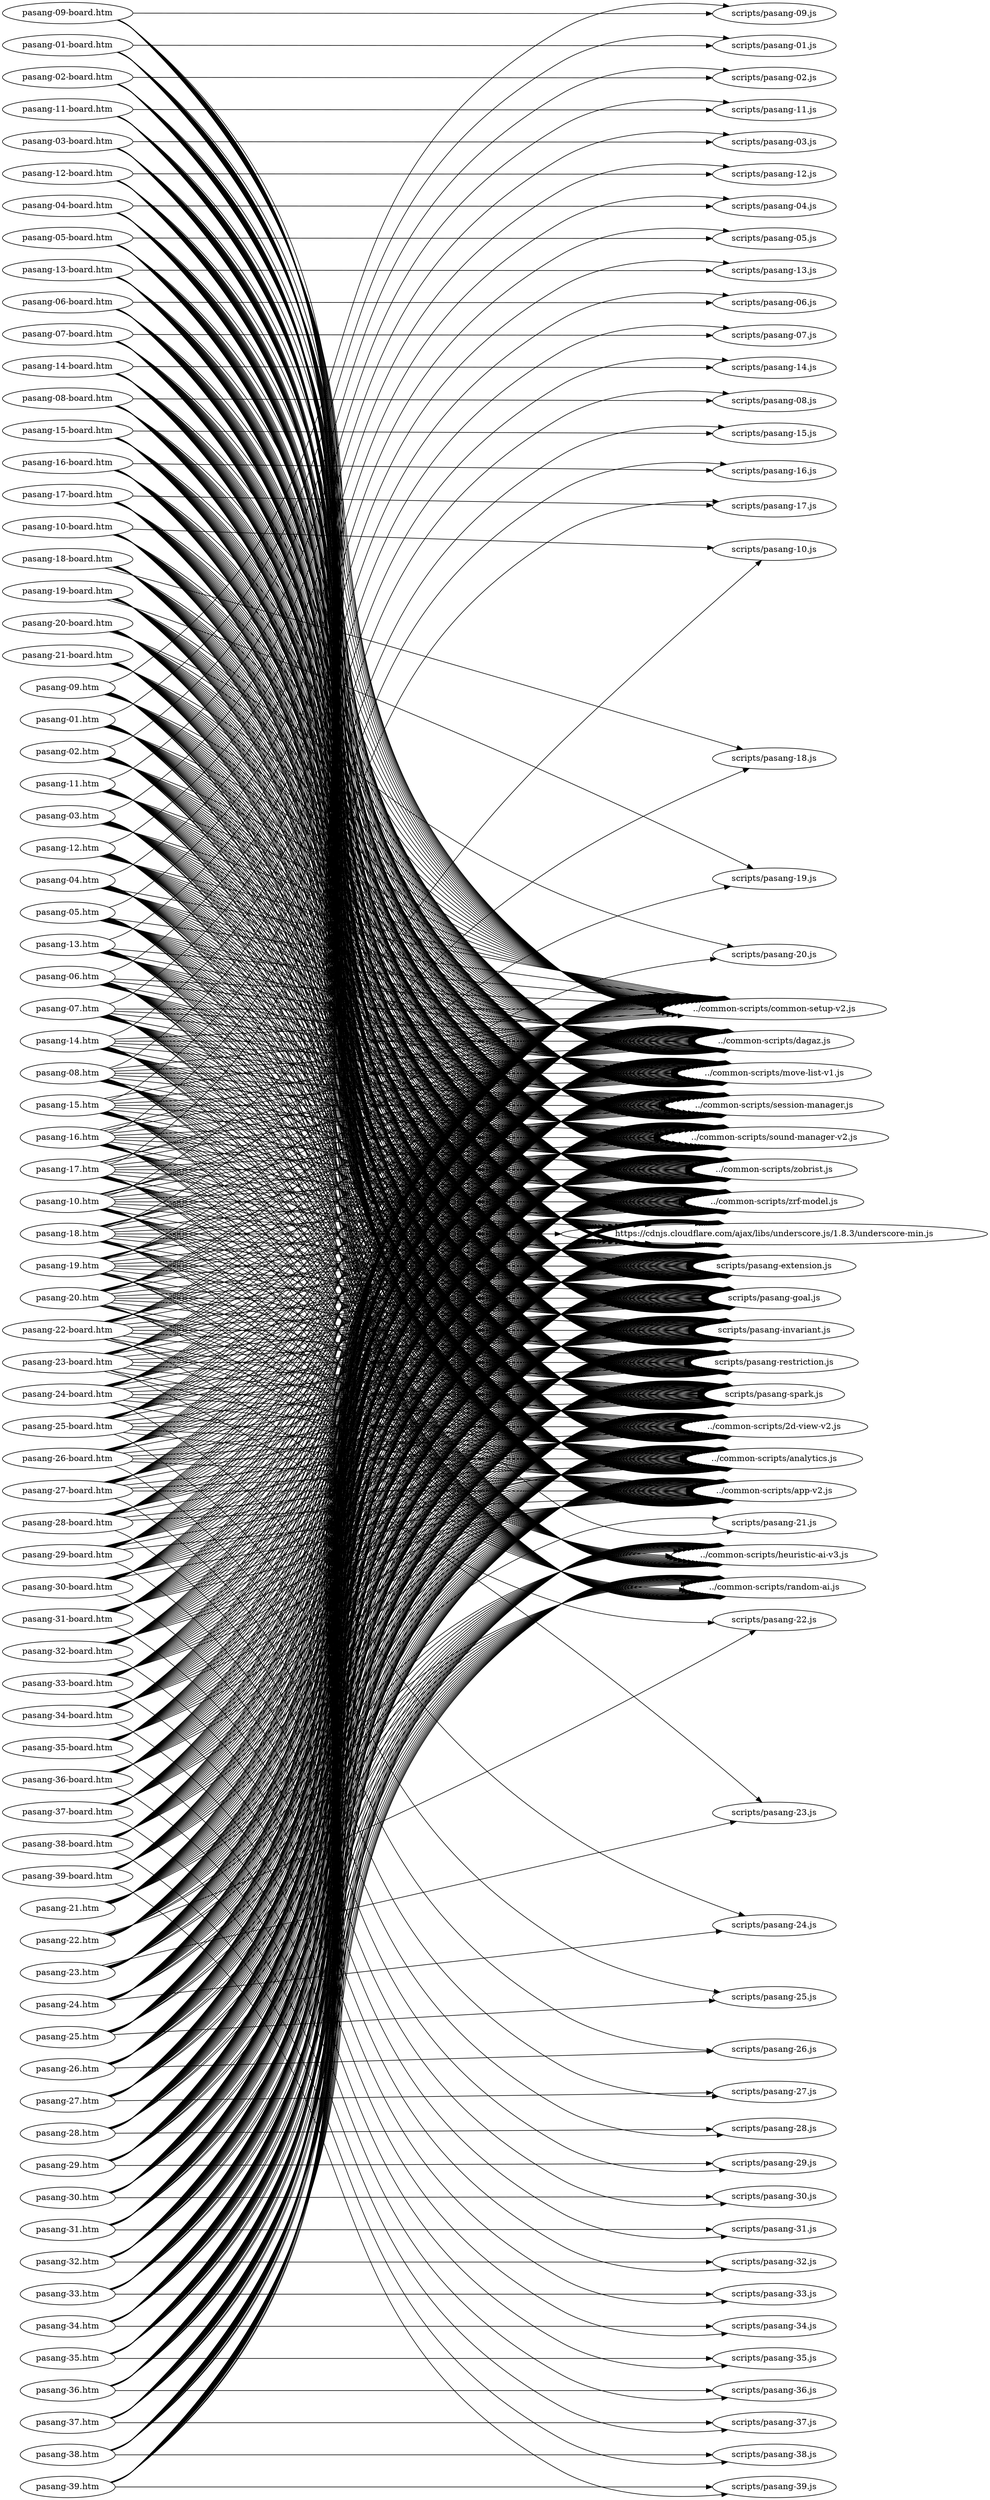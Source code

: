 digraph "graph" {
graph[ ranksep=10, rankdir = LR ];
  "pasang-01-board.htm" -> "../common-scripts/2d-view-v2.js";
  "pasang-01-board.htm" -> "../common-scripts/analytics.js";
  "pasang-01-board.htm" -> "../common-scripts/app-v2.js";
  "pasang-01-board.htm" -> "../common-scripts/common-setup-v2.js";
  "pasang-01-board.htm" -> "../common-scripts/dagaz.js";
  "pasang-01-board.htm" -> "../common-scripts/move-list-v1.js";
  "pasang-01-board.htm" -> "../common-scripts/session-manager.js";
  "pasang-01-board.htm" -> "../common-scripts/sound-manager-v2.js";
  "pasang-01-board.htm" -> "../common-scripts/zobrist.js";
  "pasang-01-board.htm" -> "../common-scripts/zrf-model.js";
  "pasang-01-board.htm" -> "https://cdnjs.cloudflare.com/ajax/libs/underscore.js/1.8.3/underscore-min.js";
  "pasang-01-board.htm" -> "scripts/pasang-01.js";
  "pasang-01-board.htm" -> "scripts/pasang-extension.js";
  "pasang-01-board.htm" -> "scripts/pasang-goal.js";
  "pasang-01-board.htm" -> "scripts/pasang-invariant.js";
  "pasang-01-board.htm" -> "scripts/pasang-restriction.js";
  "pasang-01-board.htm" -> "scripts/pasang-spark.js";
  "pasang-01.htm" -> "../common-scripts/2d-view-v2.js";
  "pasang-01.htm" -> "../common-scripts/analytics.js";
  "pasang-01.htm" -> "../common-scripts/app-v2.js";
  "pasang-01.htm" -> "../common-scripts/common-setup-v2.js";
  "pasang-01.htm" -> "../common-scripts/dagaz.js";
  "pasang-01.htm" -> "../common-scripts/heuristic-ai-v3.js";
  "pasang-01.htm" -> "../common-scripts/move-list-v1.js";
  "pasang-01.htm" -> "../common-scripts/random-ai.js";
  "pasang-01.htm" -> "../common-scripts/session-manager.js";
  "pasang-01.htm" -> "../common-scripts/sound-manager-v2.js";
  "pasang-01.htm" -> "../common-scripts/zobrist.js";
  "pasang-01.htm" -> "../common-scripts/zrf-model.js";
  "pasang-01.htm" -> "https://cdnjs.cloudflare.com/ajax/libs/underscore.js/1.8.3/underscore-min.js";
  "pasang-01.htm" -> "scripts/pasang-01.js";
  "pasang-01.htm" -> "scripts/pasang-extension.js";
  "pasang-01.htm" -> "scripts/pasang-goal.js";
  "pasang-01.htm" -> "scripts/pasang-invariant.js";
  "pasang-01.htm" -> "scripts/pasang-restriction.js";
  "pasang-01.htm" -> "scripts/pasang-spark.js";
  "pasang-02-board.htm" -> "../common-scripts/2d-view-v2.js";
  "pasang-02-board.htm" -> "../common-scripts/analytics.js";
  "pasang-02-board.htm" -> "../common-scripts/app-v2.js";
  "pasang-02-board.htm" -> "../common-scripts/common-setup-v2.js";
  "pasang-02-board.htm" -> "../common-scripts/dagaz.js";
  "pasang-02-board.htm" -> "../common-scripts/move-list-v1.js";
  "pasang-02-board.htm" -> "../common-scripts/session-manager.js";
  "pasang-02-board.htm" -> "../common-scripts/sound-manager-v2.js";
  "pasang-02-board.htm" -> "../common-scripts/zobrist.js";
  "pasang-02-board.htm" -> "../common-scripts/zrf-model.js";
  "pasang-02-board.htm" -> "https://cdnjs.cloudflare.com/ajax/libs/underscore.js/1.8.3/underscore-min.js";
  "pasang-02-board.htm" -> "scripts/pasang-02.js";
  "pasang-02-board.htm" -> "scripts/pasang-extension.js";
  "pasang-02-board.htm" -> "scripts/pasang-goal.js";
  "pasang-02-board.htm" -> "scripts/pasang-invariant.js";
  "pasang-02-board.htm" -> "scripts/pasang-restriction.js";
  "pasang-02-board.htm" -> "scripts/pasang-spark.js";
  "pasang-02.htm" -> "../common-scripts/2d-view-v2.js";
  "pasang-02.htm" -> "../common-scripts/analytics.js";
  "pasang-02.htm" -> "../common-scripts/app-v2.js";
  "pasang-02.htm" -> "../common-scripts/common-setup-v2.js";
  "pasang-02.htm" -> "../common-scripts/dagaz.js";
  "pasang-02.htm" -> "../common-scripts/heuristic-ai-v3.js";
  "pasang-02.htm" -> "../common-scripts/move-list-v1.js";
  "pasang-02.htm" -> "../common-scripts/random-ai.js";
  "pasang-02.htm" -> "../common-scripts/session-manager.js";
  "pasang-02.htm" -> "../common-scripts/sound-manager-v2.js";
  "pasang-02.htm" -> "../common-scripts/zobrist.js";
  "pasang-02.htm" -> "../common-scripts/zrf-model.js";
  "pasang-02.htm" -> "https://cdnjs.cloudflare.com/ajax/libs/underscore.js/1.8.3/underscore-min.js";
  "pasang-02.htm" -> "scripts/pasang-02.js";
  "pasang-02.htm" -> "scripts/pasang-extension.js";
  "pasang-02.htm" -> "scripts/pasang-goal.js";
  "pasang-02.htm" -> "scripts/pasang-invariant.js";
  "pasang-02.htm" -> "scripts/pasang-restriction.js";
  "pasang-02.htm" -> "scripts/pasang-spark.js";
  "pasang-03-board.htm" -> "../common-scripts/2d-view-v2.js";
  "pasang-03-board.htm" -> "../common-scripts/analytics.js";
  "pasang-03-board.htm" -> "../common-scripts/app-v2.js";
  "pasang-03-board.htm" -> "../common-scripts/common-setup-v2.js";
  "pasang-03-board.htm" -> "../common-scripts/dagaz.js";
  "pasang-03-board.htm" -> "../common-scripts/move-list-v1.js";
  "pasang-03-board.htm" -> "../common-scripts/session-manager.js";
  "pasang-03-board.htm" -> "../common-scripts/sound-manager-v2.js";
  "pasang-03-board.htm" -> "../common-scripts/zobrist.js";
  "pasang-03-board.htm" -> "../common-scripts/zrf-model.js";
  "pasang-03-board.htm" -> "https://cdnjs.cloudflare.com/ajax/libs/underscore.js/1.8.3/underscore-min.js";
  "pasang-03-board.htm" -> "scripts/pasang-03.js";
  "pasang-03-board.htm" -> "scripts/pasang-extension.js";
  "pasang-03-board.htm" -> "scripts/pasang-goal.js";
  "pasang-03-board.htm" -> "scripts/pasang-invariant.js";
  "pasang-03-board.htm" -> "scripts/pasang-restriction.js";
  "pasang-03-board.htm" -> "scripts/pasang-spark.js";
  "pasang-03.htm" -> "../common-scripts/2d-view-v2.js";
  "pasang-03.htm" -> "../common-scripts/analytics.js";
  "pasang-03.htm" -> "../common-scripts/app-v2.js";
  "pasang-03.htm" -> "../common-scripts/common-setup-v2.js";
  "pasang-03.htm" -> "../common-scripts/dagaz.js";
  "pasang-03.htm" -> "../common-scripts/heuristic-ai-v3.js";
  "pasang-03.htm" -> "../common-scripts/move-list-v1.js";
  "pasang-03.htm" -> "../common-scripts/random-ai.js";
  "pasang-03.htm" -> "../common-scripts/session-manager.js";
  "pasang-03.htm" -> "../common-scripts/sound-manager-v2.js";
  "pasang-03.htm" -> "../common-scripts/zobrist.js";
  "pasang-03.htm" -> "../common-scripts/zrf-model.js";
  "pasang-03.htm" -> "https://cdnjs.cloudflare.com/ajax/libs/underscore.js/1.8.3/underscore-min.js";
  "pasang-03.htm" -> "scripts/pasang-03.js";
  "pasang-03.htm" -> "scripts/pasang-extension.js";
  "pasang-03.htm" -> "scripts/pasang-goal.js";
  "pasang-03.htm" -> "scripts/pasang-invariant.js";
  "pasang-03.htm" -> "scripts/pasang-restriction.js";
  "pasang-03.htm" -> "scripts/pasang-spark.js";
  "pasang-04-board.htm" -> "../common-scripts/2d-view-v2.js";
  "pasang-04-board.htm" -> "../common-scripts/analytics.js";
  "pasang-04-board.htm" -> "../common-scripts/app-v2.js";
  "pasang-04-board.htm" -> "../common-scripts/common-setup-v2.js";
  "pasang-04-board.htm" -> "../common-scripts/dagaz.js";
  "pasang-04-board.htm" -> "../common-scripts/move-list-v1.js";
  "pasang-04-board.htm" -> "../common-scripts/session-manager.js";
  "pasang-04-board.htm" -> "../common-scripts/sound-manager-v2.js";
  "pasang-04-board.htm" -> "../common-scripts/zobrist.js";
  "pasang-04-board.htm" -> "../common-scripts/zrf-model.js";
  "pasang-04-board.htm" -> "https://cdnjs.cloudflare.com/ajax/libs/underscore.js/1.8.3/underscore-min.js";
  "pasang-04-board.htm" -> "scripts/pasang-04.js";
  "pasang-04-board.htm" -> "scripts/pasang-extension.js";
  "pasang-04-board.htm" -> "scripts/pasang-goal.js";
  "pasang-04-board.htm" -> "scripts/pasang-invariant.js";
  "pasang-04-board.htm" -> "scripts/pasang-restriction.js";
  "pasang-04-board.htm" -> "scripts/pasang-spark.js";
  "pasang-04.htm" -> "../common-scripts/2d-view-v2.js";
  "pasang-04.htm" -> "../common-scripts/analytics.js";
  "pasang-04.htm" -> "../common-scripts/app-v2.js";
  "pasang-04.htm" -> "../common-scripts/common-setup-v2.js";
  "pasang-04.htm" -> "../common-scripts/dagaz.js";
  "pasang-04.htm" -> "../common-scripts/heuristic-ai-v3.js";
  "pasang-04.htm" -> "../common-scripts/move-list-v1.js";
  "pasang-04.htm" -> "../common-scripts/random-ai.js";
  "pasang-04.htm" -> "../common-scripts/session-manager.js";
  "pasang-04.htm" -> "../common-scripts/sound-manager-v2.js";
  "pasang-04.htm" -> "../common-scripts/zobrist.js";
  "pasang-04.htm" -> "../common-scripts/zrf-model.js";
  "pasang-04.htm" -> "https://cdnjs.cloudflare.com/ajax/libs/underscore.js/1.8.3/underscore-min.js";
  "pasang-04.htm" -> "scripts/pasang-04.js";
  "pasang-04.htm" -> "scripts/pasang-extension.js";
  "pasang-04.htm" -> "scripts/pasang-goal.js";
  "pasang-04.htm" -> "scripts/pasang-invariant.js";
  "pasang-04.htm" -> "scripts/pasang-restriction.js";
  "pasang-04.htm" -> "scripts/pasang-spark.js";
  "pasang-05-board.htm" -> "../common-scripts/2d-view-v2.js";
  "pasang-05-board.htm" -> "../common-scripts/analytics.js";
  "pasang-05-board.htm" -> "../common-scripts/app-v2.js";
  "pasang-05-board.htm" -> "../common-scripts/common-setup-v2.js";
  "pasang-05-board.htm" -> "../common-scripts/dagaz.js";
  "pasang-05-board.htm" -> "../common-scripts/move-list-v1.js";
  "pasang-05-board.htm" -> "../common-scripts/session-manager.js";
  "pasang-05-board.htm" -> "../common-scripts/sound-manager-v2.js";
  "pasang-05-board.htm" -> "../common-scripts/zobrist.js";
  "pasang-05-board.htm" -> "../common-scripts/zrf-model.js";
  "pasang-05-board.htm" -> "https://cdnjs.cloudflare.com/ajax/libs/underscore.js/1.8.3/underscore-min.js";
  "pasang-05-board.htm" -> "scripts/pasang-05.js";
  "pasang-05-board.htm" -> "scripts/pasang-extension.js";
  "pasang-05-board.htm" -> "scripts/pasang-goal.js";
  "pasang-05-board.htm" -> "scripts/pasang-invariant.js";
  "pasang-05-board.htm" -> "scripts/pasang-restriction.js";
  "pasang-05-board.htm" -> "scripts/pasang-spark.js";
  "pasang-05.htm" -> "../common-scripts/2d-view-v2.js";
  "pasang-05.htm" -> "../common-scripts/analytics.js";
  "pasang-05.htm" -> "../common-scripts/app-v2.js";
  "pasang-05.htm" -> "../common-scripts/common-setup-v2.js";
  "pasang-05.htm" -> "../common-scripts/dagaz.js";
  "pasang-05.htm" -> "../common-scripts/heuristic-ai-v3.js";
  "pasang-05.htm" -> "../common-scripts/move-list-v1.js";
  "pasang-05.htm" -> "../common-scripts/random-ai.js";
  "pasang-05.htm" -> "../common-scripts/session-manager.js";
  "pasang-05.htm" -> "../common-scripts/sound-manager-v2.js";
  "pasang-05.htm" -> "../common-scripts/zobrist.js";
  "pasang-05.htm" -> "../common-scripts/zrf-model.js";
  "pasang-05.htm" -> "https://cdnjs.cloudflare.com/ajax/libs/underscore.js/1.8.3/underscore-min.js";
  "pasang-05.htm" -> "scripts/pasang-05.js";
  "pasang-05.htm" -> "scripts/pasang-extension.js";
  "pasang-05.htm" -> "scripts/pasang-goal.js";
  "pasang-05.htm" -> "scripts/pasang-invariant.js";
  "pasang-05.htm" -> "scripts/pasang-restriction.js";
  "pasang-05.htm" -> "scripts/pasang-spark.js";
  "pasang-06-board.htm" -> "../common-scripts/2d-view-v2.js";
  "pasang-06-board.htm" -> "../common-scripts/analytics.js";
  "pasang-06-board.htm" -> "../common-scripts/app-v2.js";
  "pasang-06-board.htm" -> "../common-scripts/common-setup-v2.js";
  "pasang-06-board.htm" -> "../common-scripts/dagaz.js";
  "pasang-06-board.htm" -> "../common-scripts/move-list-v1.js";
  "pasang-06-board.htm" -> "../common-scripts/session-manager.js";
  "pasang-06-board.htm" -> "../common-scripts/sound-manager-v2.js";
  "pasang-06-board.htm" -> "../common-scripts/zobrist.js";
  "pasang-06-board.htm" -> "../common-scripts/zrf-model.js";
  "pasang-06-board.htm" -> "https://cdnjs.cloudflare.com/ajax/libs/underscore.js/1.8.3/underscore-min.js";
  "pasang-06-board.htm" -> "scripts/pasang-06.js";
  "pasang-06-board.htm" -> "scripts/pasang-extension.js";
  "pasang-06-board.htm" -> "scripts/pasang-goal.js";
  "pasang-06-board.htm" -> "scripts/pasang-invariant.js";
  "pasang-06-board.htm" -> "scripts/pasang-restriction.js";
  "pasang-06-board.htm" -> "scripts/pasang-spark.js";
  "pasang-06.htm" -> "../common-scripts/2d-view-v2.js";
  "pasang-06.htm" -> "../common-scripts/analytics.js";
  "pasang-06.htm" -> "../common-scripts/app-v2.js";
  "pasang-06.htm" -> "../common-scripts/common-setup-v2.js";
  "pasang-06.htm" -> "../common-scripts/dagaz.js";
  "pasang-06.htm" -> "../common-scripts/heuristic-ai-v3.js";
  "pasang-06.htm" -> "../common-scripts/move-list-v1.js";
  "pasang-06.htm" -> "../common-scripts/random-ai.js";
  "pasang-06.htm" -> "../common-scripts/session-manager.js";
  "pasang-06.htm" -> "../common-scripts/sound-manager-v2.js";
  "pasang-06.htm" -> "../common-scripts/zobrist.js";
  "pasang-06.htm" -> "../common-scripts/zrf-model.js";
  "pasang-06.htm" -> "https://cdnjs.cloudflare.com/ajax/libs/underscore.js/1.8.3/underscore-min.js";
  "pasang-06.htm" -> "scripts/pasang-06.js";
  "pasang-06.htm" -> "scripts/pasang-extension.js";
  "pasang-06.htm" -> "scripts/pasang-goal.js";
  "pasang-06.htm" -> "scripts/pasang-invariant.js";
  "pasang-06.htm" -> "scripts/pasang-restriction.js";
  "pasang-06.htm" -> "scripts/pasang-spark.js";
  "pasang-07-board.htm" -> "../common-scripts/2d-view-v2.js";
  "pasang-07-board.htm" -> "../common-scripts/analytics.js";
  "pasang-07-board.htm" -> "../common-scripts/app-v2.js";
  "pasang-07-board.htm" -> "../common-scripts/common-setup-v2.js";
  "pasang-07-board.htm" -> "../common-scripts/dagaz.js";
  "pasang-07-board.htm" -> "../common-scripts/move-list-v1.js";
  "pasang-07-board.htm" -> "../common-scripts/session-manager.js";
  "pasang-07-board.htm" -> "../common-scripts/sound-manager-v2.js";
  "pasang-07-board.htm" -> "../common-scripts/zobrist.js";
  "pasang-07-board.htm" -> "../common-scripts/zrf-model.js";
  "pasang-07-board.htm" -> "https://cdnjs.cloudflare.com/ajax/libs/underscore.js/1.8.3/underscore-min.js";
  "pasang-07-board.htm" -> "scripts/pasang-07.js";
  "pasang-07-board.htm" -> "scripts/pasang-extension.js";
  "pasang-07-board.htm" -> "scripts/pasang-goal.js";
  "pasang-07-board.htm" -> "scripts/pasang-invariant.js";
  "pasang-07-board.htm" -> "scripts/pasang-restriction.js";
  "pasang-07-board.htm" -> "scripts/pasang-spark.js";
  "pasang-07.htm" -> "../common-scripts/2d-view-v2.js";
  "pasang-07.htm" -> "../common-scripts/analytics.js";
  "pasang-07.htm" -> "../common-scripts/app-v2.js";
  "pasang-07.htm" -> "../common-scripts/common-setup-v2.js";
  "pasang-07.htm" -> "../common-scripts/dagaz.js";
  "pasang-07.htm" -> "../common-scripts/heuristic-ai-v3.js";
  "pasang-07.htm" -> "../common-scripts/move-list-v1.js";
  "pasang-07.htm" -> "../common-scripts/random-ai.js";
  "pasang-07.htm" -> "../common-scripts/session-manager.js";
  "pasang-07.htm" -> "../common-scripts/sound-manager-v2.js";
  "pasang-07.htm" -> "../common-scripts/zobrist.js";
  "pasang-07.htm" -> "../common-scripts/zrf-model.js";
  "pasang-07.htm" -> "https://cdnjs.cloudflare.com/ajax/libs/underscore.js/1.8.3/underscore-min.js";
  "pasang-07.htm" -> "scripts/pasang-07.js";
  "pasang-07.htm" -> "scripts/pasang-extension.js";
  "pasang-07.htm" -> "scripts/pasang-goal.js";
  "pasang-07.htm" -> "scripts/pasang-invariant.js";
  "pasang-07.htm" -> "scripts/pasang-restriction.js";
  "pasang-07.htm" -> "scripts/pasang-spark.js";
  "pasang-08-board.htm" -> "../common-scripts/2d-view-v2.js";
  "pasang-08-board.htm" -> "../common-scripts/analytics.js";
  "pasang-08-board.htm" -> "../common-scripts/app-v2.js";
  "pasang-08-board.htm" -> "../common-scripts/common-setup-v2.js";
  "pasang-08-board.htm" -> "../common-scripts/dagaz.js";
  "pasang-08-board.htm" -> "../common-scripts/move-list-v1.js";
  "pasang-08-board.htm" -> "../common-scripts/session-manager.js";
  "pasang-08-board.htm" -> "../common-scripts/sound-manager-v2.js";
  "pasang-08-board.htm" -> "../common-scripts/zobrist.js";
  "pasang-08-board.htm" -> "../common-scripts/zrf-model.js";
  "pasang-08-board.htm" -> "https://cdnjs.cloudflare.com/ajax/libs/underscore.js/1.8.3/underscore-min.js";
  "pasang-08-board.htm" -> "scripts/pasang-08.js";
  "pasang-08-board.htm" -> "scripts/pasang-extension.js";
  "pasang-08-board.htm" -> "scripts/pasang-goal.js";
  "pasang-08-board.htm" -> "scripts/pasang-invariant.js";
  "pasang-08-board.htm" -> "scripts/pasang-restriction.js";
  "pasang-08-board.htm" -> "scripts/pasang-spark.js";
  "pasang-08.htm" -> "../common-scripts/2d-view-v2.js";
  "pasang-08.htm" -> "../common-scripts/analytics.js";
  "pasang-08.htm" -> "../common-scripts/app-v2.js";
  "pasang-08.htm" -> "../common-scripts/common-setup-v2.js";
  "pasang-08.htm" -> "../common-scripts/dagaz.js";
  "pasang-08.htm" -> "../common-scripts/heuristic-ai-v3.js";
  "pasang-08.htm" -> "../common-scripts/move-list-v1.js";
  "pasang-08.htm" -> "../common-scripts/random-ai.js";
  "pasang-08.htm" -> "../common-scripts/session-manager.js";
  "pasang-08.htm" -> "../common-scripts/sound-manager-v2.js";
  "pasang-08.htm" -> "../common-scripts/zobrist.js";
  "pasang-08.htm" -> "../common-scripts/zrf-model.js";
  "pasang-08.htm" -> "https://cdnjs.cloudflare.com/ajax/libs/underscore.js/1.8.3/underscore-min.js";
  "pasang-08.htm" -> "scripts/pasang-08.js";
  "pasang-08.htm" -> "scripts/pasang-extension.js";
  "pasang-08.htm" -> "scripts/pasang-goal.js";
  "pasang-08.htm" -> "scripts/pasang-invariant.js";
  "pasang-08.htm" -> "scripts/pasang-restriction.js";
  "pasang-08.htm" -> "scripts/pasang-spark.js";
  "pasang-09-board.htm" -> "../common-scripts/2d-view-v2.js";
  "pasang-09-board.htm" -> "../common-scripts/analytics.js";
  "pasang-09-board.htm" -> "../common-scripts/app-v2.js";
  "pasang-09-board.htm" -> "../common-scripts/common-setup-v2.js";
  "pasang-09-board.htm" -> "../common-scripts/dagaz.js";
  "pasang-09-board.htm" -> "../common-scripts/move-list-v1.js";
  "pasang-09-board.htm" -> "../common-scripts/session-manager.js";
  "pasang-09-board.htm" -> "../common-scripts/sound-manager-v2.js";
  "pasang-09-board.htm" -> "../common-scripts/zobrist.js";
  "pasang-09-board.htm" -> "../common-scripts/zrf-model.js";
  "pasang-09-board.htm" -> "https://cdnjs.cloudflare.com/ajax/libs/underscore.js/1.8.3/underscore-min.js";
  "pasang-09-board.htm" -> "scripts/pasang-09.js";
  "pasang-09-board.htm" -> "scripts/pasang-extension.js";
  "pasang-09-board.htm" -> "scripts/pasang-goal.js";
  "pasang-09-board.htm" -> "scripts/pasang-invariant.js";
  "pasang-09-board.htm" -> "scripts/pasang-restriction.js";
  "pasang-09-board.htm" -> "scripts/pasang-spark.js";
  "pasang-09.htm" -> "../common-scripts/2d-view-v2.js";
  "pasang-09.htm" -> "../common-scripts/analytics.js";
  "pasang-09.htm" -> "../common-scripts/app-v2.js";
  "pasang-09.htm" -> "../common-scripts/common-setup-v2.js";
  "pasang-09.htm" -> "../common-scripts/dagaz.js";
  "pasang-09.htm" -> "../common-scripts/heuristic-ai-v3.js";
  "pasang-09.htm" -> "../common-scripts/move-list-v1.js";
  "pasang-09.htm" -> "../common-scripts/random-ai.js";
  "pasang-09.htm" -> "../common-scripts/session-manager.js";
  "pasang-09.htm" -> "../common-scripts/sound-manager-v2.js";
  "pasang-09.htm" -> "../common-scripts/zobrist.js";
  "pasang-09.htm" -> "../common-scripts/zrf-model.js";
  "pasang-09.htm" -> "https://cdnjs.cloudflare.com/ajax/libs/underscore.js/1.8.3/underscore-min.js";
  "pasang-09.htm" -> "scripts/pasang-09.js";
  "pasang-09.htm" -> "scripts/pasang-extension.js";
  "pasang-09.htm" -> "scripts/pasang-goal.js";
  "pasang-09.htm" -> "scripts/pasang-invariant.js";
  "pasang-09.htm" -> "scripts/pasang-restriction.js";
  "pasang-09.htm" -> "scripts/pasang-spark.js";
  "pasang-10-board.htm" -> "../common-scripts/2d-view-v2.js";
  "pasang-10-board.htm" -> "../common-scripts/analytics.js";
  "pasang-10-board.htm" -> "../common-scripts/app-v2.js";
  "pasang-10-board.htm" -> "../common-scripts/common-setup-v2.js";
  "pasang-10-board.htm" -> "../common-scripts/dagaz.js";
  "pasang-10-board.htm" -> "../common-scripts/move-list-v1.js";
  "pasang-10-board.htm" -> "../common-scripts/session-manager.js";
  "pasang-10-board.htm" -> "../common-scripts/sound-manager-v2.js";
  "pasang-10-board.htm" -> "../common-scripts/zobrist.js";
  "pasang-10-board.htm" -> "../common-scripts/zrf-model.js";
  "pasang-10-board.htm" -> "https://cdnjs.cloudflare.com/ajax/libs/underscore.js/1.8.3/underscore-min.js";
  "pasang-10-board.htm" -> "scripts/pasang-10.js";
  "pasang-10-board.htm" -> "scripts/pasang-extension.js";
  "pasang-10-board.htm" -> "scripts/pasang-goal.js";
  "pasang-10-board.htm" -> "scripts/pasang-invariant.js";
  "pasang-10-board.htm" -> "scripts/pasang-restriction.js";
  "pasang-10-board.htm" -> "scripts/pasang-spark.js";
  "pasang-10.htm" -> "../common-scripts/2d-view-v2.js";
  "pasang-10.htm" -> "../common-scripts/analytics.js";
  "pasang-10.htm" -> "../common-scripts/app-v2.js";
  "pasang-10.htm" -> "../common-scripts/common-setup-v2.js";
  "pasang-10.htm" -> "../common-scripts/dagaz.js";
  "pasang-10.htm" -> "../common-scripts/heuristic-ai-v3.js";
  "pasang-10.htm" -> "../common-scripts/move-list-v1.js";
  "pasang-10.htm" -> "../common-scripts/random-ai.js";
  "pasang-10.htm" -> "../common-scripts/session-manager.js";
  "pasang-10.htm" -> "../common-scripts/sound-manager-v2.js";
  "pasang-10.htm" -> "../common-scripts/zobrist.js";
  "pasang-10.htm" -> "../common-scripts/zrf-model.js";
  "pasang-10.htm" -> "https://cdnjs.cloudflare.com/ajax/libs/underscore.js/1.8.3/underscore-min.js";
  "pasang-10.htm" -> "scripts/pasang-10.js";
  "pasang-10.htm" -> "scripts/pasang-extension.js";
  "pasang-10.htm" -> "scripts/pasang-goal.js";
  "pasang-10.htm" -> "scripts/pasang-invariant.js";
  "pasang-10.htm" -> "scripts/pasang-restriction.js";
  "pasang-10.htm" -> "scripts/pasang-spark.js";
  "pasang-11-board.htm" -> "../common-scripts/2d-view-v2.js";
  "pasang-11-board.htm" -> "../common-scripts/analytics.js";
  "pasang-11-board.htm" -> "../common-scripts/app-v2.js";
  "pasang-11-board.htm" -> "../common-scripts/common-setup-v2.js";
  "pasang-11-board.htm" -> "../common-scripts/dagaz.js";
  "pasang-11-board.htm" -> "../common-scripts/move-list-v1.js";
  "pasang-11-board.htm" -> "../common-scripts/session-manager.js";
  "pasang-11-board.htm" -> "../common-scripts/sound-manager-v2.js";
  "pasang-11-board.htm" -> "../common-scripts/zobrist.js";
  "pasang-11-board.htm" -> "../common-scripts/zrf-model.js";
  "pasang-11-board.htm" -> "https://cdnjs.cloudflare.com/ajax/libs/underscore.js/1.8.3/underscore-min.js";
  "pasang-11-board.htm" -> "scripts/pasang-11.js";
  "pasang-11-board.htm" -> "scripts/pasang-extension.js";
  "pasang-11-board.htm" -> "scripts/pasang-goal.js";
  "pasang-11-board.htm" -> "scripts/pasang-invariant.js";
  "pasang-11-board.htm" -> "scripts/pasang-restriction.js";
  "pasang-11-board.htm" -> "scripts/pasang-spark.js";
  "pasang-11.htm" -> "../common-scripts/2d-view-v2.js";
  "pasang-11.htm" -> "../common-scripts/analytics.js";
  "pasang-11.htm" -> "../common-scripts/app-v2.js";
  "pasang-11.htm" -> "../common-scripts/common-setup-v2.js";
  "pasang-11.htm" -> "../common-scripts/dagaz.js";
  "pasang-11.htm" -> "../common-scripts/heuristic-ai-v3.js";
  "pasang-11.htm" -> "../common-scripts/move-list-v1.js";
  "pasang-11.htm" -> "../common-scripts/random-ai.js";
  "pasang-11.htm" -> "../common-scripts/session-manager.js";
  "pasang-11.htm" -> "../common-scripts/sound-manager-v2.js";
  "pasang-11.htm" -> "../common-scripts/zobrist.js";
  "pasang-11.htm" -> "../common-scripts/zrf-model.js";
  "pasang-11.htm" -> "https://cdnjs.cloudflare.com/ajax/libs/underscore.js/1.8.3/underscore-min.js";
  "pasang-11.htm" -> "scripts/pasang-11.js";
  "pasang-11.htm" -> "scripts/pasang-extension.js";
  "pasang-11.htm" -> "scripts/pasang-goal.js";
  "pasang-11.htm" -> "scripts/pasang-invariant.js";
  "pasang-11.htm" -> "scripts/pasang-restriction.js";
  "pasang-11.htm" -> "scripts/pasang-spark.js";
  "pasang-12-board.htm" -> "../common-scripts/2d-view-v2.js";
  "pasang-12-board.htm" -> "../common-scripts/analytics.js";
  "pasang-12-board.htm" -> "../common-scripts/app-v2.js";
  "pasang-12-board.htm" -> "../common-scripts/common-setup-v2.js";
  "pasang-12-board.htm" -> "../common-scripts/dagaz.js";
  "pasang-12-board.htm" -> "../common-scripts/move-list-v1.js";
  "pasang-12-board.htm" -> "../common-scripts/session-manager.js";
  "pasang-12-board.htm" -> "../common-scripts/sound-manager-v2.js";
  "pasang-12-board.htm" -> "../common-scripts/zobrist.js";
  "pasang-12-board.htm" -> "../common-scripts/zrf-model.js";
  "pasang-12-board.htm" -> "https://cdnjs.cloudflare.com/ajax/libs/underscore.js/1.8.3/underscore-min.js";
  "pasang-12-board.htm" -> "scripts/pasang-12.js";
  "pasang-12-board.htm" -> "scripts/pasang-extension.js";
  "pasang-12-board.htm" -> "scripts/pasang-goal.js";
  "pasang-12-board.htm" -> "scripts/pasang-invariant.js";
  "pasang-12-board.htm" -> "scripts/pasang-restriction.js";
  "pasang-12-board.htm" -> "scripts/pasang-spark.js";
  "pasang-12.htm" -> "../common-scripts/2d-view-v2.js";
  "pasang-12.htm" -> "../common-scripts/analytics.js";
  "pasang-12.htm" -> "../common-scripts/app-v2.js";
  "pasang-12.htm" -> "../common-scripts/common-setup-v2.js";
  "pasang-12.htm" -> "../common-scripts/dagaz.js";
  "pasang-12.htm" -> "../common-scripts/heuristic-ai-v3.js";
  "pasang-12.htm" -> "../common-scripts/move-list-v1.js";
  "pasang-12.htm" -> "../common-scripts/random-ai.js";
  "pasang-12.htm" -> "../common-scripts/session-manager.js";
  "pasang-12.htm" -> "../common-scripts/sound-manager-v2.js";
  "pasang-12.htm" -> "../common-scripts/zobrist.js";
  "pasang-12.htm" -> "../common-scripts/zrf-model.js";
  "pasang-12.htm" -> "https://cdnjs.cloudflare.com/ajax/libs/underscore.js/1.8.3/underscore-min.js";
  "pasang-12.htm" -> "scripts/pasang-12.js";
  "pasang-12.htm" -> "scripts/pasang-extension.js";
  "pasang-12.htm" -> "scripts/pasang-goal.js";
  "pasang-12.htm" -> "scripts/pasang-invariant.js";
  "pasang-12.htm" -> "scripts/pasang-restriction.js";
  "pasang-12.htm" -> "scripts/pasang-spark.js";
  "pasang-13-board.htm" -> "../common-scripts/2d-view-v2.js";
  "pasang-13-board.htm" -> "../common-scripts/analytics.js";
  "pasang-13-board.htm" -> "../common-scripts/app-v2.js";
  "pasang-13-board.htm" -> "../common-scripts/common-setup-v2.js";
  "pasang-13-board.htm" -> "../common-scripts/dagaz.js";
  "pasang-13-board.htm" -> "../common-scripts/move-list-v1.js";
  "pasang-13-board.htm" -> "../common-scripts/session-manager.js";
  "pasang-13-board.htm" -> "../common-scripts/sound-manager-v2.js";
  "pasang-13-board.htm" -> "../common-scripts/zobrist.js";
  "pasang-13-board.htm" -> "../common-scripts/zrf-model.js";
  "pasang-13-board.htm" -> "https://cdnjs.cloudflare.com/ajax/libs/underscore.js/1.8.3/underscore-min.js";
  "pasang-13-board.htm" -> "scripts/pasang-13.js";
  "pasang-13-board.htm" -> "scripts/pasang-extension.js";
  "pasang-13-board.htm" -> "scripts/pasang-goal.js";
  "pasang-13-board.htm" -> "scripts/pasang-invariant.js";
  "pasang-13-board.htm" -> "scripts/pasang-restriction.js";
  "pasang-13-board.htm" -> "scripts/pasang-spark.js";
  "pasang-13.htm" -> "../common-scripts/2d-view-v2.js";
  "pasang-13.htm" -> "../common-scripts/analytics.js";
  "pasang-13.htm" -> "../common-scripts/app-v2.js";
  "pasang-13.htm" -> "../common-scripts/common-setup-v2.js";
  "pasang-13.htm" -> "../common-scripts/dagaz.js";
  "pasang-13.htm" -> "../common-scripts/heuristic-ai-v3.js";
  "pasang-13.htm" -> "../common-scripts/move-list-v1.js";
  "pasang-13.htm" -> "../common-scripts/random-ai.js";
  "pasang-13.htm" -> "../common-scripts/session-manager.js";
  "pasang-13.htm" -> "../common-scripts/sound-manager-v2.js";
  "pasang-13.htm" -> "../common-scripts/zobrist.js";
  "pasang-13.htm" -> "../common-scripts/zrf-model.js";
  "pasang-13.htm" -> "https://cdnjs.cloudflare.com/ajax/libs/underscore.js/1.8.3/underscore-min.js";
  "pasang-13.htm" -> "scripts/pasang-13.js";
  "pasang-13.htm" -> "scripts/pasang-extension.js";
  "pasang-13.htm" -> "scripts/pasang-goal.js";
  "pasang-13.htm" -> "scripts/pasang-invariant.js";
  "pasang-13.htm" -> "scripts/pasang-restriction.js";
  "pasang-13.htm" -> "scripts/pasang-spark.js";
  "pasang-14-board.htm" -> "../common-scripts/2d-view-v2.js";
  "pasang-14-board.htm" -> "../common-scripts/analytics.js";
  "pasang-14-board.htm" -> "../common-scripts/app-v2.js";
  "pasang-14-board.htm" -> "../common-scripts/common-setup-v2.js";
  "pasang-14-board.htm" -> "../common-scripts/dagaz.js";
  "pasang-14-board.htm" -> "../common-scripts/move-list-v1.js";
  "pasang-14-board.htm" -> "../common-scripts/session-manager.js";
  "pasang-14-board.htm" -> "../common-scripts/sound-manager-v2.js";
  "pasang-14-board.htm" -> "../common-scripts/zobrist.js";
  "pasang-14-board.htm" -> "../common-scripts/zrf-model.js";
  "pasang-14-board.htm" -> "https://cdnjs.cloudflare.com/ajax/libs/underscore.js/1.8.3/underscore-min.js";
  "pasang-14-board.htm" -> "scripts/pasang-14.js";
  "pasang-14-board.htm" -> "scripts/pasang-extension.js";
  "pasang-14-board.htm" -> "scripts/pasang-goal.js";
  "pasang-14-board.htm" -> "scripts/pasang-invariant.js";
  "pasang-14-board.htm" -> "scripts/pasang-restriction.js";
  "pasang-14-board.htm" -> "scripts/pasang-spark.js";
  "pasang-14.htm" -> "../common-scripts/2d-view-v2.js";
  "pasang-14.htm" -> "../common-scripts/analytics.js";
  "pasang-14.htm" -> "../common-scripts/app-v2.js";
  "pasang-14.htm" -> "../common-scripts/common-setup-v2.js";
  "pasang-14.htm" -> "../common-scripts/dagaz.js";
  "pasang-14.htm" -> "../common-scripts/heuristic-ai-v3.js";
  "pasang-14.htm" -> "../common-scripts/move-list-v1.js";
  "pasang-14.htm" -> "../common-scripts/random-ai.js";
  "pasang-14.htm" -> "../common-scripts/session-manager.js";
  "pasang-14.htm" -> "../common-scripts/sound-manager-v2.js";
  "pasang-14.htm" -> "../common-scripts/zobrist.js";
  "pasang-14.htm" -> "../common-scripts/zrf-model.js";
  "pasang-14.htm" -> "https://cdnjs.cloudflare.com/ajax/libs/underscore.js/1.8.3/underscore-min.js";
  "pasang-14.htm" -> "scripts/pasang-14.js";
  "pasang-14.htm" -> "scripts/pasang-extension.js";
  "pasang-14.htm" -> "scripts/pasang-goal.js";
  "pasang-14.htm" -> "scripts/pasang-invariant.js";
  "pasang-14.htm" -> "scripts/pasang-restriction.js";
  "pasang-14.htm" -> "scripts/pasang-spark.js";
  "pasang-15-board.htm" -> "../common-scripts/2d-view-v2.js";
  "pasang-15-board.htm" -> "../common-scripts/analytics.js";
  "pasang-15-board.htm" -> "../common-scripts/app-v2.js";
  "pasang-15-board.htm" -> "../common-scripts/common-setup-v2.js";
  "pasang-15-board.htm" -> "../common-scripts/dagaz.js";
  "pasang-15-board.htm" -> "../common-scripts/move-list-v1.js";
  "pasang-15-board.htm" -> "../common-scripts/session-manager.js";
  "pasang-15-board.htm" -> "../common-scripts/sound-manager-v2.js";
  "pasang-15-board.htm" -> "../common-scripts/zobrist.js";
  "pasang-15-board.htm" -> "../common-scripts/zrf-model.js";
  "pasang-15-board.htm" -> "https://cdnjs.cloudflare.com/ajax/libs/underscore.js/1.8.3/underscore-min.js";
  "pasang-15-board.htm" -> "scripts/pasang-15.js";
  "pasang-15-board.htm" -> "scripts/pasang-extension.js";
  "pasang-15-board.htm" -> "scripts/pasang-goal.js";
  "pasang-15-board.htm" -> "scripts/pasang-invariant.js";
  "pasang-15-board.htm" -> "scripts/pasang-restriction.js";
  "pasang-15-board.htm" -> "scripts/pasang-spark.js";
  "pasang-15.htm" -> "../common-scripts/2d-view-v2.js";
  "pasang-15.htm" -> "../common-scripts/analytics.js";
  "pasang-15.htm" -> "../common-scripts/app-v2.js";
  "pasang-15.htm" -> "../common-scripts/common-setup-v2.js";
  "pasang-15.htm" -> "../common-scripts/dagaz.js";
  "pasang-15.htm" -> "../common-scripts/heuristic-ai-v3.js";
  "pasang-15.htm" -> "../common-scripts/move-list-v1.js";
  "pasang-15.htm" -> "../common-scripts/random-ai.js";
  "pasang-15.htm" -> "../common-scripts/session-manager.js";
  "pasang-15.htm" -> "../common-scripts/sound-manager-v2.js";
  "pasang-15.htm" -> "../common-scripts/zobrist.js";
  "pasang-15.htm" -> "../common-scripts/zrf-model.js";
  "pasang-15.htm" -> "https://cdnjs.cloudflare.com/ajax/libs/underscore.js/1.8.3/underscore-min.js";
  "pasang-15.htm" -> "scripts/pasang-15.js";
  "pasang-15.htm" -> "scripts/pasang-extension.js";
  "pasang-15.htm" -> "scripts/pasang-goal.js";
  "pasang-15.htm" -> "scripts/pasang-invariant.js";
  "pasang-15.htm" -> "scripts/pasang-restriction.js";
  "pasang-15.htm" -> "scripts/pasang-spark.js";
  "pasang-16-board.htm" -> "../common-scripts/2d-view-v2.js";
  "pasang-16-board.htm" -> "../common-scripts/analytics.js";
  "pasang-16-board.htm" -> "../common-scripts/app-v2.js";
  "pasang-16-board.htm" -> "../common-scripts/common-setup-v2.js";
  "pasang-16-board.htm" -> "../common-scripts/dagaz.js";
  "pasang-16-board.htm" -> "../common-scripts/move-list-v1.js";
  "pasang-16-board.htm" -> "../common-scripts/session-manager.js";
  "pasang-16-board.htm" -> "../common-scripts/sound-manager-v2.js";
  "pasang-16-board.htm" -> "../common-scripts/zobrist.js";
  "pasang-16-board.htm" -> "../common-scripts/zrf-model.js";
  "pasang-16-board.htm" -> "https://cdnjs.cloudflare.com/ajax/libs/underscore.js/1.8.3/underscore-min.js";
  "pasang-16-board.htm" -> "scripts/pasang-16.js";
  "pasang-16-board.htm" -> "scripts/pasang-extension.js";
  "pasang-16-board.htm" -> "scripts/pasang-goal.js";
  "pasang-16-board.htm" -> "scripts/pasang-invariant.js";
  "pasang-16-board.htm" -> "scripts/pasang-restriction.js";
  "pasang-16-board.htm" -> "scripts/pasang-spark.js";
  "pasang-16.htm" -> "../common-scripts/2d-view-v2.js";
  "pasang-16.htm" -> "../common-scripts/analytics.js";
  "pasang-16.htm" -> "../common-scripts/app-v2.js";
  "pasang-16.htm" -> "../common-scripts/common-setup-v2.js";
  "pasang-16.htm" -> "../common-scripts/dagaz.js";
  "pasang-16.htm" -> "../common-scripts/heuristic-ai-v3.js";
  "pasang-16.htm" -> "../common-scripts/move-list-v1.js";
  "pasang-16.htm" -> "../common-scripts/random-ai.js";
  "pasang-16.htm" -> "../common-scripts/session-manager.js";
  "pasang-16.htm" -> "../common-scripts/sound-manager-v2.js";
  "pasang-16.htm" -> "../common-scripts/zobrist.js";
  "pasang-16.htm" -> "../common-scripts/zrf-model.js";
  "pasang-16.htm" -> "https://cdnjs.cloudflare.com/ajax/libs/underscore.js/1.8.3/underscore-min.js";
  "pasang-16.htm" -> "scripts/pasang-16.js";
  "pasang-16.htm" -> "scripts/pasang-extension.js";
  "pasang-16.htm" -> "scripts/pasang-goal.js";
  "pasang-16.htm" -> "scripts/pasang-invariant.js";
  "pasang-16.htm" -> "scripts/pasang-restriction.js";
  "pasang-16.htm" -> "scripts/pasang-spark.js";
  "pasang-17-board.htm" -> "../common-scripts/2d-view-v2.js";
  "pasang-17-board.htm" -> "../common-scripts/analytics.js";
  "pasang-17-board.htm" -> "../common-scripts/app-v2.js";
  "pasang-17-board.htm" -> "../common-scripts/common-setup-v2.js";
  "pasang-17-board.htm" -> "../common-scripts/dagaz.js";
  "pasang-17-board.htm" -> "../common-scripts/move-list-v1.js";
  "pasang-17-board.htm" -> "../common-scripts/session-manager.js";
  "pasang-17-board.htm" -> "../common-scripts/sound-manager-v2.js";
  "pasang-17-board.htm" -> "../common-scripts/zobrist.js";
  "pasang-17-board.htm" -> "../common-scripts/zrf-model.js";
  "pasang-17-board.htm" -> "https://cdnjs.cloudflare.com/ajax/libs/underscore.js/1.8.3/underscore-min.js";
  "pasang-17-board.htm" -> "scripts/pasang-17.js";
  "pasang-17-board.htm" -> "scripts/pasang-extension.js";
  "pasang-17-board.htm" -> "scripts/pasang-goal.js";
  "pasang-17-board.htm" -> "scripts/pasang-invariant.js";
  "pasang-17-board.htm" -> "scripts/pasang-restriction.js";
  "pasang-17-board.htm" -> "scripts/pasang-spark.js";
  "pasang-17.htm" -> "../common-scripts/2d-view-v2.js";
  "pasang-17.htm" -> "../common-scripts/analytics.js";
  "pasang-17.htm" -> "../common-scripts/app-v2.js";
  "pasang-17.htm" -> "../common-scripts/common-setup-v2.js";
  "pasang-17.htm" -> "../common-scripts/dagaz.js";
  "pasang-17.htm" -> "../common-scripts/heuristic-ai-v3.js";
  "pasang-17.htm" -> "../common-scripts/move-list-v1.js";
  "pasang-17.htm" -> "../common-scripts/random-ai.js";
  "pasang-17.htm" -> "../common-scripts/session-manager.js";
  "pasang-17.htm" -> "../common-scripts/sound-manager-v2.js";
  "pasang-17.htm" -> "../common-scripts/zobrist.js";
  "pasang-17.htm" -> "../common-scripts/zrf-model.js";
  "pasang-17.htm" -> "https://cdnjs.cloudflare.com/ajax/libs/underscore.js/1.8.3/underscore-min.js";
  "pasang-17.htm" -> "scripts/pasang-17.js";
  "pasang-17.htm" -> "scripts/pasang-extension.js";
  "pasang-17.htm" -> "scripts/pasang-goal.js";
  "pasang-17.htm" -> "scripts/pasang-invariant.js";
  "pasang-17.htm" -> "scripts/pasang-restriction.js";
  "pasang-17.htm" -> "scripts/pasang-spark.js";
  "pasang-18-board.htm" -> "../common-scripts/2d-view-v2.js";
  "pasang-18-board.htm" -> "../common-scripts/analytics.js";
  "pasang-18-board.htm" -> "../common-scripts/app-v2.js";
  "pasang-18-board.htm" -> "../common-scripts/common-setup-v2.js";
  "pasang-18-board.htm" -> "../common-scripts/dagaz.js";
  "pasang-18-board.htm" -> "../common-scripts/move-list-v1.js";
  "pasang-18-board.htm" -> "../common-scripts/session-manager.js";
  "pasang-18-board.htm" -> "../common-scripts/sound-manager-v2.js";
  "pasang-18-board.htm" -> "../common-scripts/zobrist.js";
  "pasang-18-board.htm" -> "../common-scripts/zrf-model.js";
  "pasang-18-board.htm" -> "https://cdnjs.cloudflare.com/ajax/libs/underscore.js/1.8.3/underscore-min.js";
  "pasang-18-board.htm" -> "scripts/pasang-18.js";
  "pasang-18-board.htm" -> "scripts/pasang-extension.js";
  "pasang-18-board.htm" -> "scripts/pasang-goal.js";
  "pasang-18-board.htm" -> "scripts/pasang-invariant.js";
  "pasang-18-board.htm" -> "scripts/pasang-restriction.js";
  "pasang-18-board.htm" -> "scripts/pasang-spark.js";
  "pasang-18.htm" -> "../common-scripts/2d-view-v2.js";
  "pasang-18.htm" -> "../common-scripts/analytics.js";
  "pasang-18.htm" -> "../common-scripts/app-v2.js";
  "pasang-18.htm" -> "../common-scripts/common-setup-v2.js";
  "pasang-18.htm" -> "../common-scripts/dagaz.js";
  "pasang-18.htm" -> "../common-scripts/heuristic-ai-v3.js";
  "pasang-18.htm" -> "../common-scripts/move-list-v1.js";
  "pasang-18.htm" -> "../common-scripts/random-ai.js";
  "pasang-18.htm" -> "../common-scripts/session-manager.js";
  "pasang-18.htm" -> "../common-scripts/sound-manager-v2.js";
  "pasang-18.htm" -> "../common-scripts/zobrist.js";
  "pasang-18.htm" -> "../common-scripts/zrf-model.js";
  "pasang-18.htm" -> "https://cdnjs.cloudflare.com/ajax/libs/underscore.js/1.8.3/underscore-min.js";
  "pasang-18.htm" -> "scripts/pasang-18.js";
  "pasang-18.htm" -> "scripts/pasang-extension.js";
  "pasang-18.htm" -> "scripts/pasang-goal.js";
  "pasang-18.htm" -> "scripts/pasang-invariant.js";
  "pasang-18.htm" -> "scripts/pasang-restriction.js";
  "pasang-18.htm" -> "scripts/pasang-spark.js";
  "pasang-19-board.htm" -> "../common-scripts/2d-view-v2.js";
  "pasang-19-board.htm" -> "../common-scripts/analytics.js";
  "pasang-19-board.htm" -> "../common-scripts/app-v2.js";
  "pasang-19-board.htm" -> "../common-scripts/common-setup-v2.js";
  "pasang-19-board.htm" -> "../common-scripts/dagaz.js";
  "pasang-19-board.htm" -> "../common-scripts/move-list-v1.js";
  "pasang-19-board.htm" -> "../common-scripts/session-manager.js";
  "pasang-19-board.htm" -> "../common-scripts/sound-manager-v2.js";
  "pasang-19-board.htm" -> "../common-scripts/zobrist.js";
  "pasang-19-board.htm" -> "../common-scripts/zrf-model.js";
  "pasang-19-board.htm" -> "https://cdnjs.cloudflare.com/ajax/libs/underscore.js/1.8.3/underscore-min.js";
  "pasang-19-board.htm" -> "scripts/pasang-19.js";
  "pasang-19-board.htm" -> "scripts/pasang-extension.js";
  "pasang-19-board.htm" -> "scripts/pasang-goal.js";
  "pasang-19-board.htm" -> "scripts/pasang-invariant.js";
  "pasang-19-board.htm" -> "scripts/pasang-restriction.js";
  "pasang-19-board.htm" -> "scripts/pasang-spark.js";
  "pasang-19.htm" -> "../common-scripts/2d-view-v2.js";
  "pasang-19.htm" -> "../common-scripts/analytics.js";
  "pasang-19.htm" -> "../common-scripts/app-v2.js";
  "pasang-19.htm" -> "../common-scripts/common-setup-v2.js";
  "pasang-19.htm" -> "../common-scripts/dagaz.js";
  "pasang-19.htm" -> "../common-scripts/heuristic-ai-v3.js";
  "pasang-19.htm" -> "../common-scripts/move-list-v1.js";
  "pasang-19.htm" -> "../common-scripts/random-ai.js";
  "pasang-19.htm" -> "../common-scripts/session-manager.js";
  "pasang-19.htm" -> "../common-scripts/sound-manager-v2.js";
  "pasang-19.htm" -> "../common-scripts/zobrist.js";
  "pasang-19.htm" -> "../common-scripts/zrf-model.js";
  "pasang-19.htm" -> "https://cdnjs.cloudflare.com/ajax/libs/underscore.js/1.8.3/underscore-min.js";
  "pasang-19.htm" -> "scripts/pasang-19.js";
  "pasang-19.htm" -> "scripts/pasang-extension.js";
  "pasang-19.htm" -> "scripts/pasang-goal.js";
  "pasang-19.htm" -> "scripts/pasang-invariant.js";
  "pasang-19.htm" -> "scripts/pasang-restriction.js";
  "pasang-19.htm" -> "scripts/pasang-spark.js";
  "pasang-20-board.htm" -> "../common-scripts/2d-view-v2.js";
  "pasang-20-board.htm" -> "../common-scripts/analytics.js";
  "pasang-20-board.htm" -> "../common-scripts/app-v2.js";
  "pasang-20-board.htm" -> "../common-scripts/common-setup-v2.js";
  "pasang-20-board.htm" -> "../common-scripts/dagaz.js";
  "pasang-20-board.htm" -> "../common-scripts/move-list-v1.js";
  "pasang-20-board.htm" -> "../common-scripts/session-manager.js";
  "pasang-20-board.htm" -> "../common-scripts/sound-manager-v2.js";
  "pasang-20-board.htm" -> "../common-scripts/zobrist.js";
  "pasang-20-board.htm" -> "../common-scripts/zrf-model.js";
  "pasang-20-board.htm" -> "https://cdnjs.cloudflare.com/ajax/libs/underscore.js/1.8.3/underscore-min.js";
  "pasang-20-board.htm" -> "scripts/pasang-20.js";
  "pasang-20-board.htm" -> "scripts/pasang-extension.js";
  "pasang-20-board.htm" -> "scripts/pasang-goal.js";
  "pasang-20-board.htm" -> "scripts/pasang-invariant.js";
  "pasang-20-board.htm" -> "scripts/pasang-restriction.js";
  "pasang-20-board.htm" -> "scripts/pasang-spark.js";
  "pasang-20.htm" -> "../common-scripts/2d-view-v2.js";
  "pasang-20.htm" -> "../common-scripts/analytics.js";
  "pasang-20.htm" -> "../common-scripts/app-v2.js";
  "pasang-20.htm" -> "../common-scripts/common-setup-v2.js";
  "pasang-20.htm" -> "../common-scripts/dagaz.js";
  "pasang-20.htm" -> "../common-scripts/heuristic-ai-v3.js";
  "pasang-20.htm" -> "../common-scripts/move-list-v1.js";
  "pasang-20.htm" -> "../common-scripts/random-ai.js";
  "pasang-20.htm" -> "../common-scripts/session-manager.js";
  "pasang-20.htm" -> "../common-scripts/sound-manager-v2.js";
  "pasang-20.htm" -> "../common-scripts/zobrist.js";
  "pasang-20.htm" -> "../common-scripts/zrf-model.js";
  "pasang-20.htm" -> "https://cdnjs.cloudflare.com/ajax/libs/underscore.js/1.8.3/underscore-min.js";
  "pasang-20.htm" -> "scripts/pasang-20.js";
  "pasang-20.htm" -> "scripts/pasang-extension.js";
  "pasang-20.htm" -> "scripts/pasang-goal.js";
  "pasang-20.htm" -> "scripts/pasang-invariant.js";
  "pasang-20.htm" -> "scripts/pasang-restriction.js";
  "pasang-20.htm" -> "scripts/pasang-spark.js";
  "pasang-21-board.htm" -> "../common-scripts/2d-view-v2.js";
  "pasang-21-board.htm" -> "../common-scripts/analytics.js";
  "pasang-21-board.htm" -> "../common-scripts/app-v2.js";
  "pasang-21-board.htm" -> "../common-scripts/common-setup-v2.js";
  "pasang-21-board.htm" -> "../common-scripts/dagaz.js";
  "pasang-21-board.htm" -> "../common-scripts/move-list-v1.js";
  "pasang-21-board.htm" -> "../common-scripts/session-manager.js";
  "pasang-21-board.htm" -> "../common-scripts/sound-manager-v2.js";
  "pasang-21-board.htm" -> "../common-scripts/zobrist.js";
  "pasang-21-board.htm" -> "../common-scripts/zrf-model.js";
  "pasang-21-board.htm" -> "https://cdnjs.cloudflare.com/ajax/libs/underscore.js/1.8.3/underscore-min.js";
  "pasang-21-board.htm" -> "scripts/pasang-21.js";
  "pasang-21-board.htm" -> "scripts/pasang-extension.js";
  "pasang-21-board.htm" -> "scripts/pasang-goal.js";
  "pasang-21-board.htm" -> "scripts/pasang-invariant.js";
  "pasang-21-board.htm" -> "scripts/pasang-restriction.js";
  "pasang-21-board.htm" -> "scripts/pasang-spark.js";
  "pasang-21.htm" -> "../common-scripts/2d-view-v2.js";
  "pasang-21.htm" -> "../common-scripts/analytics.js";
  "pasang-21.htm" -> "../common-scripts/app-v2.js";
  "pasang-21.htm" -> "../common-scripts/common-setup-v2.js";
  "pasang-21.htm" -> "../common-scripts/dagaz.js";
  "pasang-21.htm" -> "../common-scripts/heuristic-ai-v3.js";
  "pasang-21.htm" -> "../common-scripts/move-list-v1.js";
  "pasang-21.htm" -> "../common-scripts/random-ai.js";
  "pasang-21.htm" -> "../common-scripts/session-manager.js";
  "pasang-21.htm" -> "../common-scripts/sound-manager-v2.js";
  "pasang-21.htm" -> "../common-scripts/zobrist.js";
  "pasang-21.htm" -> "../common-scripts/zrf-model.js";
  "pasang-21.htm" -> "https://cdnjs.cloudflare.com/ajax/libs/underscore.js/1.8.3/underscore-min.js";
  "pasang-21.htm" -> "scripts/pasang-21.js";
  "pasang-21.htm" -> "scripts/pasang-extension.js";
  "pasang-21.htm" -> "scripts/pasang-goal.js";
  "pasang-21.htm" -> "scripts/pasang-invariant.js";
  "pasang-21.htm" -> "scripts/pasang-restriction.js";
  "pasang-21.htm" -> "scripts/pasang-spark.js";
  "pasang-22-board.htm" -> "../common-scripts/2d-view-v2.js";
  "pasang-22-board.htm" -> "../common-scripts/analytics.js";
  "pasang-22-board.htm" -> "../common-scripts/app-v2.js";
  "pasang-22-board.htm" -> "../common-scripts/common-setup-v2.js";
  "pasang-22-board.htm" -> "../common-scripts/dagaz.js";
  "pasang-22-board.htm" -> "../common-scripts/move-list-v1.js";
  "pasang-22-board.htm" -> "../common-scripts/session-manager.js";
  "pasang-22-board.htm" -> "../common-scripts/sound-manager-v2.js";
  "pasang-22-board.htm" -> "../common-scripts/zobrist.js";
  "pasang-22-board.htm" -> "../common-scripts/zrf-model.js";
  "pasang-22-board.htm" -> "https://cdnjs.cloudflare.com/ajax/libs/underscore.js/1.8.3/underscore-min.js";
  "pasang-22-board.htm" -> "scripts/pasang-22.js";
  "pasang-22-board.htm" -> "scripts/pasang-extension.js";
  "pasang-22-board.htm" -> "scripts/pasang-goal.js";
  "pasang-22-board.htm" -> "scripts/pasang-invariant.js";
  "pasang-22-board.htm" -> "scripts/pasang-restriction.js";
  "pasang-22-board.htm" -> "scripts/pasang-spark.js";
  "pasang-22.htm" -> "../common-scripts/2d-view-v2.js";
  "pasang-22.htm" -> "../common-scripts/analytics.js";
  "pasang-22.htm" -> "../common-scripts/app-v2.js";
  "pasang-22.htm" -> "../common-scripts/common-setup-v2.js";
  "pasang-22.htm" -> "../common-scripts/dagaz.js";
  "pasang-22.htm" -> "../common-scripts/heuristic-ai-v3.js";
  "pasang-22.htm" -> "../common-scripts/move-list-v1.js";
  "pasang-22.htm" -> "../common-scripts/random-ai.js";
  "pasang-22.htm" -> "../common-scripts/session-manager.js";
  "pasang-22.htm" -> "../common-scripts/sound-manager-v2.js";
  "pasang-22.htm" -> "../common-scripts/zobrist.js";
  "pasang-22.htm" -> "../common-scripts/zrf-model.js";
  "pasang-22.htm" -> "https://cdnjs.cloudflare.com/ajax/libs/underscore.js/1.8.3/underscore-min.js";
  "pasang-22.htm" -> "scripts/pasang-22.js";
  "pasang-22.htm" -> "scripts/pasang-extension.js";
  "pasang-22.htm" -> "scripts/pasang-goal.js";
  "pasang-22.htm" -> "scripts/pasang-invariant.js";
  "pasang-22.htm" -> "scripts/pasang-restriction.js";
  "pasang-22.htm" -> "scripts/pasang-spark.js";
  "pasang-23-board.htm" -> "../common-scripts/2d-view-v2.js";
  "pasang-23-board.htm" -> "../common-scripts/analytics.js";
  "pasang-23-board.htm" -> "../common-scripts/app-v2.js";
  "pasang-23-board.htm" -> "../common-scripts/common-setup-v2.js";
  "pasang-23-board.htm" -> "../common-scripts/dagaz.js";
  "pasang-23-board.htm" -> "../common-scripts/move-list-v1.js";
  "pasang-23-board.htm" -> "../common-scripts/session-manager.js";
  "pasang-23-board.htm" -> "../common-scripts/sound-manager-v2.js";
  "pasang-23-board.htm" -> "../common-scripts/zobrist.js";
  "pasang-23-board.htm" -> "../common-scripts/zrf-model.js";
  "pasang-23-board.htm" -> "https://cdnjs.cloudflare.com/ajax/libs/underscore.js/1.8.3/underscore-min.js";
  "pasang-23-board.htm" -> "scripts/pasang-23.js";
  "pasang-23-board.htm" -> "scripts/pasang-extension.js";
  "pasang-23-board.htm" -> "scripts/pasang-goal.js";
  "pasang-23-board.htm" -> "scripts/pasang-invariant.js";
  "pasang-23-board.htm" -> "scripts/pasang-restriction.js";
  "pasang-23-board.htm" -> "scripts/pasang-spark.js";
  "pasang-23.htm" -> "../common-scripts/2d-view-v2.js";
  "pasang-23.htm" -> "../common-scripts/analytics.js";
  "pasang-23.htm" -> "../common-scripts/app-v2.js";
  "pasang-23.htm" -> "../common-scripts/common-setup-v2.js";
  "pasang-23.htm" -> "../common-scripts/dagaz.js";
  "pasang-23.htm" -> "../common-scripts/heuristic-ai-v3.js";
  "pasang-23.htm" -> "../common-scripts/move-list-v1.js";
  "pasang-23.htm" -> "../common-scripts/random-ai.js";
  "pasang-23.htm" -> "../common-scripts/session-manager.js";
  "pasang-23.htm" -> "../common-scripts/sound-manager-v2.js";
  "pasang-23.htm" -> "../common-scripts/zobrist.js";
  "pasang-23.htm" -> "../common-scripts/zrf-model.js";
  "pasang-23.htm" -> "https://cdnjs.cloudflare.com/ajax/libs/underscore.js/1.8.3/underscore-min.js";
  "pasang-23.htm" -> "scripts/pasang-23.js";
  "pasang-23.htm" -> "scripts/pasang-extension.js";
  "pasang-23.htm" -> "scripts/pasang-goal.js";
  "pasang-23.htm" -> "scripts/pasang-invariant.js";
  "pasang-23.htm" -> "scripts/pasang-restriction.js";
  "pasang-23.htm" -> "scripts/pasang-spark.js";
  "pasang-24-board.htm" -> "../common-scripts/2d-view-v2.js";
  "pasang-24-board.htm" -> "../common-scripts/analytics.js";
  "pasang-24-board.htm" -> "../common-scripts/app-v2.js";
  "pasang-24-board.htm" -> "../common-scripts/common-setup-v2.js";
  "pasang-24-board.htm" -> "../common-scripts/dagaz.js";
  "pasang-24-board.htm" -> "../common-scripts/move-list-v1.js";
  "pasang-24-board.htm" -> "../common-scripts/session-manager.js";
  "pasang-24-board.htm" -> "../common-scripts/sound-manager-v2.js";
  "pasang-24-board.htm" -> "../common-scripts/zobrist.js";
  "pasang-24-board.htm" -> "../common-scripts/zrf-model.js";
  "pasang-24-board.htm" -> "https://cdnjs.cloudflare.com/ajax/libs/underscore.js/1.8.3/underscore-min.js";
  "pasang-24-board.htm" -> "scripts/pasang-24.js";
  "pasang-24-board.htm" -> "scripts/pasang-extension.js";
  "pasang-24-board.htm" -> "scripts/pasang-goal.js";
  "pasang-24-board.htm" -> "scripts/pasang-invariant.js";
  "pasang-24-board.htm" -> "scripts/pasang-restriction.js";
  "pasang-24-board.htm" -> "scripts/pasang-spark.js";
  "pasang-24.htm" -> "../common-scripts/2d-view-v2.js";
  "pasang-24.htm" -> "../common-scripts/analytics.js";
  "pasang-24.htm" -> "../common-scripts/app-v2.js";
  "pasang-24.htm" -> "../common-scripts/common-setup-v2.js";
  "pasang-24.htm" -> "../common-scripts/dagaz.js";
  "pasang-24.htm" -> "../common-scripts/heuristic-ai-v3.js";
  "pasang-24.htm" -> "../common-scripts/move-list-v1.js";
  "pasang-24.htm" -> "../common-scripts/random-ai.js";
  "pasang-24.htm" -> "../common-scripts/session-manager.js";
  "pasang-24.htm" -> "../common-scripts/sound-manager-v2.js";
  "pasang-24.htm" -> "../common-scripts/zobrist.js";
  "pasang-24.htm" -> "../common-scripts/zrf-model.js";
  "pasang-24.htm" -> "https://cdnjs.cloudflare.com/ajax/libs/underscore.js/1.8.3/underscore-min.js";
  "pasang-24.htm" -> "scripts/pasang-24.js";
  "pasang-24.htm" -> "scripts/pasang-extension.js";
  "pasang-24.htm" -> "scripts/pasang-goal.js";
  "pasang-24.htm" -> "scripts/pasang-invariant.js";
  "pasang-24.htm" -> "scripts/pasang-restriction.js";
  "pasang-24.htm" -> "scripts/pasang-spark.js";
  "pasang-25-board.htm" -> "../common-scripts/2d-view-v2.js";
  "pasang-25-board.htm" -> "../common-scripts/analytics.js";
  "pasang-25-board.htm" -> "../common-scripts/app-v2.js";
  "pasang-25-board.htm" -> "../common-scripts/common-setup-v2.js";
  "pasang-25-board.htm" -> "../common-scripts/dagaz.js";
  "pasang-25-board.htm" -> "../common-scripts/move-list-v1.js";
  "pasang-25-board.htm" -> "../common-scripts/session-manager.js";
  "pasang-25-board.htm" -> "../common-scripts/sound-manager-v2.js";
  "pasang-25-board.htm" -> "../common-scripts/zobrist.js";
  "pasang-25-board.htm" -> "../common-scripts/zrf-model.js";
  "pasang-25-board.htm" -> "https://cdnjs.cloudflare.com/ajax/libs/underscore.js/1.8.3/underscore-min.js";
  "pasang-25-board.htm" -> "scripts/pasang-25.js";
  "pasang-25-board.htm" -> "scripts/pasang-extension.js";
  "pasang-25-board.htm" -> "scripts/pasang-goal.js";
  "pasang-25-board.htm" -> "scripts/pasang-invariant.js";
  "pasang-25-board.htm" -> "scripts/pasang-restriction.js";
  "pasang-25-board.htm" -> "scripts/pasang-spark.js";
  "pasang-25.htm" -> "../common-scripts/2d-view-v2.js";
  "pasang-25.htm" -> "../common-scripts/analytics.js";
  "pasang-25.htm" -> "../common-scripts/app-v2.js";
  "pasang-25.htm" -> "../common-scripts/common-setup-v2.js";
  "pasang-25.htm" -> "../common-scripts/dagaz.js";
  "pasang-25.htm" -> "../common-scripts/heuristic-ai-v3.js";
  "pasang-25.htm" -> "../common-scripts/move-list-v1.js";
  "pasang-25.htm" -> "../common-scripts/random-ai.js";
  "pasang-25.htm" -> "../common-scripts/session-manager.js";
  "pasang-25.htm" -> "../common-scripts/sound-manager-v2.js";
  "pasang-25.htm" -> "../common-scripts/zobrist.js";
  "pasang-25.htm" -> "../common-scripts/zrf-model.js";
  "pasang-25.htm" -> "https://cdnjs.cloudflare.com/ajax/libs/underscore.js/1.8.3/underscore-min.js";
  "pasang-25.htm" -> "scripts/pasang-25.js";
  "pasang-25.htm" -> "scripts/pasang-extension.js";
  "pasang-25.htm" -> "scripts/pasang-goal.js";
  "pasang-25.htm" -> "scripts/pasang-invariant.js";
  "pasang-25.htm" -> "scripts/pasang-restriction.js";
  "pasang-25.htm" -> "scripts/pasang-spark.js";
  "pasang-26-board.htm" -> "../common-scripts/2d-view-v2.js";
  "pasang-26-board.htm" -> "../common-scripts/analytics.js";
  "pasang-26-board.htm" -> "../common-scripts/app-v2.js";
  "pasang-26-board.htm" -> "../common-scripts/common-setup-v2.js";
  "pasang-26-board.htm" -> "../common-scripts/dagaz.js";
  "pasang-26-board.htm" -> "../common-scripts/move-list-v1.js";
  "pasang-26-board.htm" -> "../common-scripts/session-manager.js";
  "pasang-26-board.htm" -> "../common-scripts/sound-manager-v2.js";
  "pasang-26-board.htm" -> "../common-scripts/zobrist.js";
  "pasang-26-board.htm" -> "../common-scripts/zrf-model.js";
  "pasang-26-board.htm" -> "https://cdnjs.cloudflare.com/ajax/libs/underscore.js/1.8.3/underscore-min.js";
  "pasang-26-board.htm" -> "scripts/pasang-26.js";
  "pasang-26-board.htm" -> "scripts/pasang-extension.js";
  "pasang-26-board.htm" -> "scripts/pasang-goal.js";
  "pasang-26-board.htm" -> "scripts/pasang-invariant.js";
  "pasang-26-board.htm" -> "scripts/pasang-restriction.js";
  "pasang-26-board.htm" -> "scripts/pasang-spark.js";
  "pasang-26.htm" -> "../common-scripts/2d-view-v2.js";
  "pasang-26.htm" -> "../common-scripts/analytics.js";
  "pasang-26.htm" -> "../common-scripts/app-v2.js";
  "pasang-26.htm" -> "../common-scripts/common-setup-v2.js";
  "pasang-26.htm" -> "../common-scripts/dagaz.js";
  "pasang-26.htm" -> "../common-scripts/heuristic-ai-v3.js";
  "pasang-26.htm" -> "../common-scripts/move-list-v1.js";
  "pasang-26.htm" -> "../common-scripts/random-ai.js";
  "pasang-26.htm" -> "../common-scripts/session-manager.js";
  "pasang-26.htm" -> "../common-scripts/sound-manager-v2.js";
  "pasang-26.htm" -> "../common-scripts/zobrist.js";
  "pasang-26.htm" -> "../common-scripts/zrf-model.js";
  "pasang-26.htm" -> "https://cdnjs.cloudflare.com/ajax/libs/underscore.js/1.8.3/underscore-min.js";
  "pasang-26.htm" -> "scripts/pasang-26.js";
  "pasang-26.htm" -> "scripts/pasang-extension.js";
  "pasang-26.htm" -> "scripts/pasang-goal.js";
  "pasang-26.htm" -> "scripts/pasang-invariant.js";
  "pasang-26.htm" -> "scripts/pasang-restriction.js";
  "pasang-26.htm" -> "scripts/pasang-spark.js";
  "pasang-27-board.htm" -> "../common-scripts/2d-view-v2.js";
  "pasang-27-board.htm" -> "../common-scripts/analytics.js";
  "pasang-27-board.htm" -> "../common-scripts/app-v2.js";
  "pasang-27-board.htm" -> "../common-scripts/common-setup-v2.js";
  "pasang-27-board.htm" -> "../common-scripts/dagaz.js";
  "pasang-27-board.htm" -> "../common-scripts/move-list-v1.js";
  "pasang-27-board.htm" -> "../common-scripts/session-manager.js";
  "pasang-27-board.htm" -> "../common-scripts/sound-manager-v2.js";
  "pasang-27-board.htm" -> "../common-scripts/zobrist.js";
  "pasang-27-board.htm" -> "../common-scripts/zrf-model.js";
  "pasang-27-board.htm" -> "https://cdnjs.cloudflare.com/ajax/libs/underscore.js/1.8.3/underscore-min.js";
  "pasang-27-board.htm" -> "scripts/pasang-27.js";
  "pasang-27-board.htm" -> "scripts/pasang-extension.js";
  "pasang-27-board.htm" -> "scripts/pasang-goal.js";
  "pasang-27-board.htm" -> "scripts/pasang-invariant.js";
  "pasang-27-board.htm" -> "scripts/pasang-restriction.js";
  "pasang-27-board.htm" -> "scripts/pasang-spark.js";
  "pasang-27.htm" -> "../common-scripts/2d-view-v2.js";
  "pasang-27.htm" -> "../common-scripts/analytics.js";
  "pasang-27.htm" -> "../common-scripts/app-v2.js";
  "pasang-27.htm" -> "../common-scripts/common-setup-v2.js";
  "pasang-27.htm" -> "../common-scripts/dagaz.js";
  "pasang-27.htm" -> "../common-scripts/heuristic-ai-v3.js";
  "pasang-27.htm" -> "../common-scripts/move-list-v1.js";
  "pasang-27.htm" -> "../common-scripts/random-ai.js";
  "pasang-27.htm" -> "../common-scripts/session-manager.js";
  "pasang-27.htm" -> "../common-scripts/sound-manager-v2.js";
  "pasang-27.htm" -> "../common-scripts/zobrist.js";
  "pasang-27.htm" -> "../common-scripts/zrf-model.js";
  "pasang-27.htm" -> "https://cdnjs.cloudflare.com/ajax/libs/underscore.js/1.8.3/underscore-min.js";
  "pasang-27.htm" -> "scripts/pasang-27.js";
  "pasang-27.htm" -> "scripts/pasang-extension.js";
  "pasang-27.htm" -> "scripts/pasang-goal.js";
  "pasang-27.htm" -> "scripts/pasang-invariant.js";
  "pasang-27.htm" -> "scripts/pasang-restriction.js";
  "pasang-27.htm" -> "scripts/pasang-spark.js";
  "pasang-28-board.htm" -> "../common-scripts/2d-view-v2.js";
  "pasang-28-board.htm" -> "../common-scripts/analytics.js";
  "pasang-28-board.htm" -> "../common-scripts/app-v2.js";
  "pasang-28-board.htm" -> "../common-scripts/common-setup-v2.js";
  "pasang-28-board.htm" -> "../common-scripts/dagaz.js";
  "pasang-28-board.htm" -> "../common-scripts/move-list-v1.js";
  "pasang-28-board.htm" -> "../common-scripts/session-manager.js";
  "pasang-28-board.htm" -> "../common-scripts/sound-manager-v2.js";
  "pasang-28-board.htm" -> "../common-scripts/zobrist.js";
  "pasang-28-board.htm" -> "../common-scripts/zrf-model.js";
  "pasang-28-board.htm" -> "https://cdnjs.cloudflare.com/ajax/libs/underscore.js/1.8.3/underscore-min.js";
  "pasang-28-board.htm" -> "scripts/pasang-28.js";
  "pasang-28-board.htm" -> "scripts/pasang-extension.js";
  "pasang-28-board.htm" -> "scripts/pasang-goal.js";
  "pasang-28-board.htm" -> "scripts/pasang-invariant.js";
  "pasang-28-board.htm" -> "scripts/pasang-restriction.js";
  "pasang-28-board.htm" -> "scripts/pasang-spark.js";
  "pasang-28.htm" -> "../common-scripts/2d-view-v2.js";
  "pasang-28.htm" -> "../common-scripts/analytics.js";
  "pasang-28.htm" -> "../common-scripts/app-v2.js";
  "pasang-28.htm" -> "../common-scripts/common-setup-v2.js";
  "pasang-28.htm" -> "../common-scripts/dagaz.js";
  "pasang-28.htm" -> "../common-scripts/heuristic-ai-v3.js";
  "pasang-28.htm" -> "../common-scripts/move-list-v1.js";
  "pasang-28.htm" -> "../common-scripts/random-ai.js";
  "pasang-28.htm" -> "../common-scripts/session-manager.js";
  "pasang-28.htm" -> "../common-scripts/sound-manager-v2.js";
  "pasang-28.htm" -> "../common-scripts/zobrist.js";
  "pasang-28.htm" -> "../common-scripts/zrf-model.js";
  "pasang-28.htm" -> "https://cdnjs.cloudflare.com/ajax/libs/underscore.js/1.8.3/underscore-min.js";
  "pasang-28.htm" -> "scripts/pasang-28.js";
  "pasang-28.htm" -> "scripts/pasang-extension.js";
  "pasang-28.htm" -> "scripts/pasang-goal.js";
  "pasang-28.htm" -> "scripts/pasang-invariant.js";
  "pasang-28.htm" -> "scripts/pasang-restriction.js";
  "pasang-28.htm" -> "scripts/pasang-spark.js";
  "pasang-29-board.htm" -> "../common-scripts/2d-view-v2.js";
  "pasang-29-board.htm" -> "../common-scripts/analytics.js";
  "pasang-29-board.htm" -> "../common-scripts/app-v2.js";
  "pasang-29-board.htm" -> "../common-scripts/common-setup-v2.js";
  "pasang-29-board.htm" -> "../common-scripts/dagaz.js";
  "pasang-29-board.htm" -> "../common-scripts/move-list-v1.js";
  "pasang-29-board.htm" -> "../common-scripts/session-manager.js";
  "pasang-29-board.htm" -> "../common-scripts/sound-manager-v2.js";
  "pasang-29-board.htm" -> "../common-scripts/zobrist.js";
  "pasang-29-board.htm" -> "../common-scripts/zrf-model.js";
  "pasang-29-board.htm" -> "https://cdnjs.cloudflare.com/ajax/libs/underscore.js/1.8.3/underscore-min.js";
  "pasang-29-board.htm" -> "scripts/pasang-29.js";
  "pasang-29-board.htm" -> "scripts/pasang-extension.js";
  "pasang-29-board.htm" -> "scripts/pasang-goal.js";
  "pasang-29-board.htm" -> "scripts/pasang-invariant.js";
  "pasang-29-board.htm" -> "scripts/pasang-restriction.js";
  "pasang-29-board.htm" -> "scripts/pasang-spark.js";
  "pasang-29.htm" -> "../common-scripts/2d-view-v2.js";
  "pasang-29.htm" -> "../common-scripts/analytics.js";
  "pasang-29.htm" -> "../common-scripts/app-v2.js";
  "pasang-29.htm" -> "../common-scripts/common-setup-v2.js";
  "pasang-29.htm" -> "../common-scripts/dagaz.js";
  "pasang-29.htm" -> "../common-scripts/heuristic-ai-v3.js";
  "pasang-29.htm" -> "../common-scripts/move-list-v1.js";
  "pasang-29.htm" -> "../common-scripts/random-ai.js";
  "pasang-29.htm" -> "../common-scripts/session-manager.js";
  "pasang-29.htm" -> "../common-scripts/sound-manager-v2.js";
  "pasang-29.htm" -> "../common-scripts/zobrist.js";
  "pasang-29.htm" -> "../common-scripts/zrf-model.js";
  "pasang-29.htm" -> "https://cdnjs.cloudflare.com/ajax/libs/underscore.js/1.8.3/underscore-min.js";
  "pasang-29.htm" -> "scripts/pasang-29.js";
  "pasang-29.htm" -> "scripts/pasang-extension.js";
  "pasang-29.htm" -> "scripts/pasang-goal.js";
  "pasang-29.htm" -> "scripts/pasang-invariant.js";
  "pasang-29.htm" -> "scripts/pasang-restriction.js";
  "pasang-29.htm" -> "scripts/pasang-spark.js";
  "pasang-30-board.htm" -> "../common-scripts/2d-view-v2.js";
  "pasang-30-board.htm" -> "../common-scripts/analytics.js";
  "pasang-30-board.htm" -> "../common-scripts/app-v2.js";
  "pasang-30-board.htm" -> "../common-scripts/common-setup-v2.js";
  "pasang-30-board.htm" -> "../common-scripts/dagaz.js";
  "pasang-30-board.htm" -> "../common-scripts/move-list-v1.js";
  "pasang-30-board.htm" -> "../common-scripts/session-manager.js";
  "pasang-30-board.htm" -> "../common-scripts/sound-manager-v2.js";
  "pasang-30-board.htm" -> "../common-scripts/zobrist.js";
  "pasang-30-board.htm" -> "../common-scripts/zrf-model.js";
  "pasang-30-board.htm" -> "https://cdnjs.cloudflare.com/ajax/libs/underscore.js/1.8.3/underscore-min.js";
  "pasang-30-board.htm" -> "scripts/pasang-30.js";
  "pasang-30-board.htm" -> "scripts/pasang-extension.js";
  "pasang-30-board.htm" -> "scripts/pasang-goal.js";
  "pasang-30-board.htm" -> "scripts/pasang-invariant.js";
  "pasang-30-board.htm" -> "scripts/pasang-restriction.js";
  "pasang-30-board.htm" -> "scripts/pasang-spark.js";
  "pasang-30.htm" -> "../common-scripts/2d-view-v2.js";
  "pasang-30.htm" -> "../common-scripts/analytics.js";
  "pasang-30.htm" -> "../common-scripts/app-v2.js";
  "pasang-30.htm" -> "../common-scripts/common-setup-v2.js";
  "pasang-30.htm" -> "../common-scripts/dagaz.js";
  "pasang-30.htm" -> "../common-scripts/heuristic-ai-v3.js";
  "pasang-30.htm" -> "../common-scripts/move-list-v1.js";
  "pasang-30.htm" -> "../common-scripts/random-ai.js";
  "pasang-30.htm" -> "../common-scripts/session-manager.js";
  "pasang-30.htm" -> "../common-scripts/sound-manager-v2.js";
  "pasang-30.htm" -> "../common-scripts/zobrist.js";
  "pasang-30.htm" -> "../common-scripts/zrf-model.js";
  "pasang-30.htm" -> "https://cdnjs.cloudflare.com/ajax/libs/underscore.js/1.8.3/underscore-min.js";
  "pasang-30.htm" -> "scripts/pasang-30.js";
  "pasang-30.htm" -> "scripts/pasang-extension.js";
  "pasang-30.htm" -> "scripts/pasang-goal.js";
  "pasang-30.htm" -> "scripts/pasang-invariant.js";
  "pasang-30.htm" -> "scripts/pasang-restriction.js";
  "pasang-30.htm" -> "scripts/pasang-spark.js";
  "pasang-31-board.htm" -> "../common-scripts/2d-view-v2.js";
  "pasang-31-board.htm" -> "../common-scripts/analytics.js";
  "pasang-31-board.htm" -> "../common-scripts/app-v2.js";
  "pasang-31-board.htm" -> "../common-scripts/common-setup-v2.js";
  "pasang-31-board.htm" -> "../common-scripts/dagaz.js";
  "pasang-31-board.htm" -> "../common-scripts/move-list-v1.js";
  "pasang-31-board.htm" -> "../common-scripts/session-manager.js";
  "pasang-31-board.htm" -> "../common-scripts/sound-manager-v2.js";
  "pasang-31-board.htm" -> "../common-scripts/zobrist.js";
  "pasang-31-board.htm" -> "../common-scripts/zrf-model.js";
  "pasang-31-board.htm" -> "https://cdnjs.cloudflare.com/ajax/libs/underscore.js/1.8.3/underscore-min.js";
  "pasang-31-board.htm" -> "scripts/pasang-31.js";
  "pasang-31-board.htm" -> "scripts/pasang-extension.js";
  "pasang-31-board.htm" -> "scripts/pasang-goal.js";
  "pasang-31-board.htm" -> "scripts/pasang-invariant.js";
  "pasang-31-board.htm" -> "scripts/pasang-restriction.js";
  "pasang-31-board.htm" -> "scripts/pasang-spark.js";
  "pasang-31.htm" -> "../common-scripts/2d-view-v2.js";
  "pasang-31.htm" -> "../common-scripts/analytics.js";
  "pasang-31.htm" -> "../common-scripts/app-v2.js";
  "pasang-31.htm" -> "../common-scripts/common-setup-v2.js";
  "pasang-31.htm" -> "../common-scripts/dagaz.js";
  "pasang-31.htm" -> "../common-scripts/heuristic-ai-v3.js";
  "pasang-31.htm" -> "../common-scripts/move-list-v1.js";
  "pasang-31.htm" -> "../common-scripts/random-ai.js";
  "pasang-31.htm" -> "../common-scripts/session-manager.js";
  "pasang-31.htm" -> "../common-scripts/sound-manager-v2.js";
  "pasang-31.htm" -> "../common-scripts/zobrist.js";
  "pasang-31.htm" -> "../common-scripts/zrf-model.js";
  "pasang-31.htm" -> "https://cdnjs.cloudflare.com/ajax/libs/underscore.js/1.8.3/underscore-min.js";
  "pasang-31.htm" -> "scripts/pasang-31.js";
  "pasang-31.htm" -> "scripts/pasang-extension.js";
  "pasang-31.htm" -> "scripts/pasang-goal.js";
  "pasang-31.htm" -> "scripts/pasang-invariant.js";
  "pasang-31.htm" -> "scripts/pasang-restriction.js";
  "pasang-31.htm" -> "scripts/pasang-spark.js";
  "pasang-32-board.htm" -> "../common-scripts/2d-view-v2.js";
  "pasang-32-board.htm" -> "../common-scripts/analytics.js";
  "pasang-32-board.htm" -> "../common-scripts/app-v2.js";
  "pasang-32-board.htm" -> "../common-scripts/common-setup-v2.js";
  "pasang-32-board.htm" -> "../common-scripts/dagaz.js";
  "pasang-32-board.htm" -> "../common-scripts/move-list-v1.js";
  "pasang-32-board.htm" -> "../common-scripts/session-manager.js";
  "pasang-32-board.htm" -> "../common-scripts/sound-manager-v2.js";
  "pasang-32-board.htm" -> "../common-scripts/zobrist.js";
  "pasang-32-board.htm" -> "../common-scripts/zrf-model.js";
  "pasang-32-board.htm" -> "https://cdnjs.cloudflare.com/ajax/libs/underscore.js/1.8.3/underscore-min.js";
  "pasang-32-board.htm" -> "scripts/pasang-32.js";
  "pasang-32-board.htm" -> "scripts/pasang-extension.js";
  "pasang-32-board.htm" -> "scripts/pasang-goal.js";
  "pasang-32-board.htm" -> "scripts/pasang-invariant.js";
  "pasang-32-board.htm" -> "scripts/pasang-restriction.js";
  "pasang-32-board.htm" -> "scripts/pasang-spark.js";
  "pasang-32.htm" -> "../common-scripts/2d-view-v2.js";
  "pasang-32.htm" -> "../common-scripts/analytics.js";
  "pasang-32.htm" -> "../common-scripts/app-v2.js";
  "pasang-32.htm" -> "../common-scripts/common-setup-v2.js";
  "pasang-32.htm" -> "../common-scripts/dagaz.js";
  "pasang-32.htm" -> "../common-scripts/heuristic-ai-v3.js";
  "pasang-32.htm" -> "../common-scripts/move-list-v1.js";
  "pasang-32.htm" -> "../common-scripts/random-ai.js";
  "pasang-32.htm" -> "../common-scripts/session-manager.js";
  "pasang-32.htm" -> "../common-scripts/sound-manager-v2.js";
  "pasang-32.htm" -> "../common-scripts/zobrist.js";
  "pasang-32.htm" -> "../common-scripts/zrf-model.js";
  "pasang-32.htm" -> "https://cdnjs.cloudflare.com/ajax/libs/underscore.js/1.8.3/underscore-min.js";
  "pasang-32.htm" -> "scripts/pasang-32.js";
  "pasang-32.htm" -> "scripts/pasang-extension.js";
  "pasang-32.htm" -> "scripts/pasang-goal.js";
  "pasang-32.htm" -> "scripts/pasang-invariant.js";
  "pasang-32.htm" -> "scripts/pasang-restriction.js";
  "pasang-32.htm" -> "scripts/pasang-spark.js";
  "pasang-33-board.htm" -> "../common-scripts/2d-view-v2.js";
  "pasang-33-board.htm" -> "../common-scripts/analytics.js";
  "pasang-33-board.htm" -> "../common-scripts/app-v2.js";
  "pasang-33-board.htm" -> "../common-scripts/common-setup-v2.js";
  "pasang-33-board.htm" -> "../common-scripts/dagaz.js";
  "pasang-33-board.htm" -> "../common-scripts/move-list-v1.js";
  "pasang-33-board.htm" -> "../common-scripts/session-manager.js";
  "pasang-33-board.htm" -> "../common-scripts/sound-manager-v2.js";
  "pasang-33-board.htm" -> "../common-scripts/zobrist.js";
  "pasang-33-board.htm" -> "../common-scripts/zrf-model.js";
  "pasang-33-board.htm" -> "https://cdnjs.cloudflare.com/ajax/libs/underscore.js/1.8.3/underscore-min.js";
  "pasang-33-board.htm" -> "scripts/pasang-33.js";
  "pasang-33-board.htm" -> "scripts/pasang-extension.js";
  "pasang-33-board.htm" -> "scripts/pasang-goal.js";
  "pasang-33-board.htm" -> "scripts/pasang-invariant.js";
  "pasang-33-board.htm" -> "scripts/pasang-restriction.js";
  "pasang-33-board.htm" -> "scripts/pasang-spark.js";
  "pasang-33.htm" -> "../common-scripts/2d-view-v2.js";
  "pasang-33.htm" -> "../common-scripts/analytics.js";
  "pasang-33.htm" -> "../common-scripts/app-v2.js";
  "pasang-33.htm" -> "../common-scripts/common-setup-v2.js";
  "pasang-33.htm" -> "../common-scripts/dagaz.js";
  "pasang-33.htm" -> "../common-scripts/heuristic-ai-v3.js";
  "pasang-33.htm" -> "../common-scripts/move-list-v1.js";
  "pasang-33.htm" -> "../common-scripts/random-ai.js";
  "pasang-33.htm" -> "../common-scripts/session-manager.js";
  "pasang-33.htm" -> "../common-scripts/sound-manager-v2.js";
  "pasang-33.htm" -> "../common-scripts/zobrist.js";
  "pasang-33.htm" -> "../common-scripts/zrf-model.js";
  "pasang-33.htm" -> "https://cdnjs.cloudflare.com/ajax/libs/underscore.js/1.8.3/underscore-min.js";
  "pasang-33.htm" -> "scripts/pasang-33.js";
  "pasang-33.htm" -> "scripts/pasang-extension.js";
  "pasang-33.htm" -> "scripts/pasang-goal.js";
  "pasang-33.htm" -> "scripts/pasang-invariant.js";
  "pasang-33.htm" -> "scripts/pasang-restriction.js";
  "pasang-33.htm" -> "scripts/pasang-spark.js";
  "pasang-34-board.htm" -> "../common-scripts/2d-view-v2.js";
  "pasang-34-board.htm" -> "../common-scripts/analytics.js";
  "pasang-34-board.htm" -> "../common-scripts/app-v2.js";
  "pasang-34-board.htm" -> "../common-scripts/common-setup-v2.js";
  "pasang-34-board.htm" -> "../common-scripts/dagaz.js";
  "pasang-34-board.htm" -> "../common-scripts/move-list-v1.js";
  "pasang-34-board.htm" -> "../common-scripts/session-manager.js";
  "pasang-34-board.htm" -> "../common-scripts/sound-manager-v2.js";
  "pasang-34-board.htm" -> "../common-scripts/zobrist.js";
  "pasang-34-board.htm" -> "../common-scripts/zrf-model.js";
  "pasang-34-board.htm" -> "https://cdnjs.cloudflare.com/ajax/libs/underscore.js/1.8.3/underscore-min.js";
  "pasang-34-board.htm" -> "scripts/pasang-34.js";
  "pasang-34-board.htm" -> "scripts/pasang-extension.js";
  "pasang-34-board.htm" -> "scripts/pasang-goal.js";
  "pasang-34-board.htm" -> "scripts/pasang-invariant.js";
  "pasang-34-board.htm" -> "scripts/pasang-restriction.js";
  "pasang-34-board.htm" -> "scripts/pasang-spark.js";
  "pasang-34.htm" -> "../common-scripts/2d-view-v2.js";
  "pasang-34.htm" -> "../common-scripts/analytics.js";
  "pasang-34.htm" -> "../common-scripts/app-v2.js";
  "pasang-34.htm" -> "../common-scripts/common-setup-v2.js";
  "pasang-34.htm" -> "../common-scripts/dagaz.js";
  "pasang-34.htm" -> "../common-scripts/heuristic-ai-v3.js";
  "pasang-34.htm" -> "../common-scripts/move-list-v1.js";
  "pasang-34.htm" -> "../common-scripts/random-ai.js";
  "pasang-34.htm" -> "../common-scripts/session-manager.js";
  "pasang-34.htm" -> "../common-scripts/sound-manager-v2.js";
  "pasang-34.htm" -> "../common-scripts/zobrist.js";
  "pasang-34.htm" -> "../common-scripts/zrf-model.js";
  "pasang-34.htm" -> "https://cdnjs.cloudflare.com/ajax/libs/underscore.js/1.8.3/underscore-min.js";
  "pasang-34.htm" -> "scripts/pasang-34.js";
  "pasang-34.htm" -> "scripts/pasang-extension.js";
  "pasang-34.htm" -> "scripts/pasang-goal.js";
  "pasang-34.htm" -> "scripts/pasang-invariant.js";
  "pasang-34.htm" -> "scripts/pasang-restriction.js";
  "pasang-34.htm" -> "scripts/pasang-spark.js";
  "pasang-35-board.htm" -> "../common-scripts/2d-view-v2.js";
  "pasang-35-board.htm" -> "../common-scripts/analytics.js";
  "pasang-35-board.htm" -> "../common-scripts/app-v2.js";
  "pasang-35-board.htm" -> "../common-scripts/common-setup-v2.js";
  "pasang-35-board.htm" -> "../common-scripts/dagaz.js";
  "pasang-35-board.htm" -> "../common-scripts/move-list-v1.js";
  "pasang-35-board.htm" -> "../common-scripts/session-manager.js";
  "pasang-35-board.htm" -> "../common-scripts/sound-manager-v2.js";
  "pasang-35-board.htm" -> "../common-scripts/zobrist.js";
  "pasang-35-board.htm" -> "../common-scripts/zrf-model.js";
  "pasang-35-board.htm" -> "https://cdnjs.cloudflare.com/ajax/libs/underscore.js/1.8.3/underscore-min.js";
  "pasang-35-board.htm" -> "scripts/pasang-35.js";
  "pasang-35-board.htm" -> "scripts/pasang-extension.js";
  "pasang-35-board.htm" -> "scripts/pasang-goal.js";
  "pasang-35-board.htm" -> "scripts/pasang-invariant.js";
  "pasang-35-board.htm" -> "scripts/pasang-restriction.js";
  "pasang-35-board.htm" -> "scripts/pasang-spark.js";
  "pasang-35.htm" -> "../common-scripts/2d-view-v2.js";
  "pasang-35.htm" -> "../common-scripts/analytics.js";
  "pasang-35.htm" -> "../common-scripts/app-v2.js";
  "pasang-35.htm" -> "../common-scripts/common-setup-v2.js";
  "pasang-35.htm" -> "../common-scripts/dagaz.js";
  "pasang-35.htm" -> "../common-scripts/heuristic-ai-v3.js";
  "pasang-35.htm" -> "../common-scripts/move-list-v1.js";
  "pasang-35.htm" -> "../common-scripts/random-ai.js";
  "pasang-35.htm" -> "../common-scripts/session-manager.js";
  "pasang-35.htm" -> "../common-scripts/sound-manager-v2.js";
  "pasang-35.htm" -> "../common-scripts/zobrist.js";
  "pasang-35.htm" -> "../common-scripts/zrf-model.js";
  "pasang-35.htm" -> "https://cdnjs.cloudflare.com/ajax/libs/underscore.js/1.8.3/underscore-min.js";
  "pasang-35.htm" -> "scripts/pasang-35.js";
  "pasang-35.htm" -> "scripts/pasang-extension.js";
  "pasang-35.htm" -> "scripts/pasang-goal.js";
  "pasang-35.htm" -> "scripts/pasang-invariant.js";
  "pasang-35.htm" -> "scripts/pasang-restriction.js";
  "pasang-35.htm" -> "scripts/pasang-spark.js";
  "pasang-36-board.htm" -> "../common-scripts/2d-view-v2.js";
  "pasang-36-board.htm" -> "../common-scripts/analytics.js";
  "pasang-36-board.htm" -> "../common-scripts/app-v2.js";
  "pasang-36-board.htm" -> "../common-scripts/common-setup-v2.js";
  "pasang-36-board.htm" -> "../common-scripts/dagaz.js";
  "pasang-36-board.htm" -> "../common-scripts/move-list-v1.js";
  "pasang-36-board.htm" -> "../common-scripts/session-manager.js";
  "pasang-36-board.htm" -> "../common-scripts/sound-manager-v2.js";
  "pasang-36-board.htm" -> "../common-scripts/zobrist.js";
  "pasang-36-board.htm" -> "../common-scripts/zrf-model.js";
  "pasang-36-board.htm" -> "https://cdnjs.cloudflare.com/ajax/libs/underscore.js/1.8.3/underscore-min.js";
  "pasang-36-board.htm" -> "scripts/pasang-36.js";
  "pasang-36-board.htm" -> "scripts/pasang-extension.js";
  "pasang-36-board.htm" -> "scripts/pasang-goal.js";
  "pasang-36-board.htm" -> "scripts/pasang-invariant.js";
  "pasang-36-board.htm" -> "scripts/pasang-restriction.js";
  "pasang-36-board.htm" -> "scripts/pasang-spark.js";
  "pasang-36.htm" -> "../common-scripts/2d-view-v2.js";
  "pasang-36.htm" -> "../common-scripts/analytics.js";
  "pasang-36.htm" -> "../common-scripts/app-v2.js";
  "pasang-36.htm" -> "../common-scripts/common-setup-v2.js";
  "pasang-36.htm" -> "../common-scripts/dagaz.js";
  "pasang-36.htm" -> "../common-scripts/heuristic-ai-v3.js";
  "pasang-36.htm" -> "../common-scripts/move-list-v1.js";
  "pasang-36.htm" -> "../common-scripts/random-ai.js";
  "pasang-36.htm" -> "../common-scripts/session-manager.js";
  "pasang-36.htm" -> "../common-scripts/sound-manager-v2.js";
  "pasang-36.htm" -> "../common-scripts/zobrist.js";
  "pasang-36.htm" -> "../common-scripts/zrf-model.js";
  "pasang-36.htm" -> "https://cdnjs.cloudflare.com/ajax/libs/underscore.js/1.8.3/underscore-min.js";
  "pasang-36.htm" -> "scripts/pasang-36.js";
  "pasang-36.htm" -> "scripts/pasang-extension.js";
  "pasang-36.htm" -> "scripts/pasang-goal.js";
  "pasang-36.htm" -> "scripts/pasang-invariant.js";
  "pasang-36.htm" -> "scripts/pasang-restriction.js";
  "pasang-36.htm" -> "scripts/pasang-spark.js";
  "pasang-37-board.htm" -> "../common-scripts/2d-view-v2.js";
  "pasang-37-board.htm" -> "../common-scripts/analytics.js";
  "pasang-37-board.htm" -> "../common-scripts/app-v2.js";
  "pasang-37-board.htm" -> "../common-scripts/common-setup-v2.js";
  "pasang-37-board.htm" -> "../common-scripts/dagaz.js";
  "pasang-37-board.htm" -> "../common-scripts/move-list-v1.js";
  "pasang-37-board.htm" -> "../common-scripts/session-manager.js";
  "pasang-37-board.htm" -> "../common-scripts/sound-manager-v2.js";
  "pasang-37-board.htm" -> "../common-scripts/zobrist.js";
  "pasang-37-board.htm" -> "../common-scripts/zrf-model.js";
  "pasang-37-board.htm" -> "https://cdnjs.cloudflare.com/ajax/libs/underscore.js/1.8.3/underscore-min.js";
  "pasang-37-board.htm" -> "scripts/pasang-37.js";
  "pasang-37-board.htm" -> "scripts/pasang-extension.js";
  "pasang-37-board.htm" -> "scripts/pasang-goal.js";
  "pasang-37-board.htm" -> "scripts/pasang-invariant.js";
  "pasang-37-board.htm" -> "scripts/pasang-restriction.js";
  "pasang-37-board.htm" -> "scripts/pasang-spark.js";
  "pasang-37.htm" -> "../common-scripts/2d-view-v2.js";
  "pasang-37.htm" -> "../common-scripts/analytics.js";
  "pasang-37.htm" -> "../common-scripts/app-v2.js";
  "pasang-37.htm" -> "../common-scripts/common-setup-v2.js";
  "pasang-37.htm" -> "../common-scripts/dagaz.js";
  "pasang-37.htm" -> "../common-scripts/heuristic-ai-v3.js";
  "pasang-37.htm" -> "../common-scripts/move-list-v1.js";
  "pasang-37.htm" -> "../common-scripts/random-ai.js";
  "pasang-37.htm" -> "../common-scripts/session-manager.js";
  "pasang-37.htm" -> "../common-scripts/sound-manager-v2.js";
  "pasang-37.htm" -> "../common-scripts/zobrist.js";
  "pasang-37.htm" -> "../common-scripts/zrf-model.js";
  "pasang-37.htm" -> "https://cdnjs.cloudflare.com/ajax/libs/underscore.js/1.8.3/underscore-min.js";
  "pasang-37.htm" -> "scripts/pasang-37.js";
  "pasang-37.htm" -> "scripts/pasang-extension.js";
  "pasang-37.htm" -> "scripts/pasang-goal.js";
  "pasang-37.htm" -> "scripts/pasang-invariant.js";
  "pasang-37.htm" -> "scripts/pasang-restriction.js";
  "pasang-37.htm" -> "scripts/pasang-spark.js";
  "pasang-38-board.htm" -> "../common-scripts/2d-view-v2.js";
  "pasang-38-board.htm" -> "../common-scripts/analytics.js";
  "pasang-38-board.htm" -> "../common-scripts/app-v2.js";
  "pasang-38-board.htm" -> "../common-scripts/common-setup-v2.js";
  "pasang-38-board.htm" -> "../common-scripts/dagaz.js";
  "pasang-38-board.htm" -> "../common-scripts/move-list-v1.js";
  "pasang-38-board.htm" -> "../common-scripts/session-manager.js";
  "pasang-38-board.htm" -> "../common-scripts/sound-manager-v2.js";
  "pasang-38-board.htm" -> "../common-scripts/zobrist.js";
  "pasang-38-board.htm" -> "../common-scripts/zrf-model.js";
  "pasang-38-board.htm" -> "https://cdnjs.cloudflare.com/ajax/libs/underscore.js/1.8.3/underscore-min.js";
  "pasang-38-board.htm" -> "scripts/pasang-38.js";
  "pasang-38-board.htm" -> "scripts/pasang-extension.js";
  "pasang-38-board.htm" -> "scripts/pasang-goal.js";
  "pasang-38-board.htm" -> "scripts/pasang-invariant.js";
  "pasang-38-board.htm" -> "scripts/pasang-restriction.js";
  "pasang-38-board.htm" -> "scripts/pasang-spark.js";
  "pasang-38.htm" -> "../common-scripts/2d-view-v2.js";
  "pasang-38.htm" -> "../common-scripts/analytics.js";
  "pasang-38.htm" -> "../common-scripts/app-v2.js";
  "pasang-38.htm" -> "../common-scripts/common-setup-v2.js";
  "pasang-38.htm" -> "../common-scripts/dagaz.js";
  "pasang-38.htm" -> "../common-scripts/heuristic-ai-v3.js";
  "pasang-38.htm" -> "../common-scripts/move-list-v1.js";
  "pasang-38.htm" -> "../common-scripts/random-ai.js";
  "pasang-38.htm" -> "../common-scripts/session-manager.js";
  "pasang-38.htm" -> "../common-scripts/sound-manager-v2.js";
  "pasang-38.htm" -> "../common-scripts/zobrist.js";
  "pasang-38.htm" -> "../common-scripts/zrf-model.js";
  "pasang-38.htm" -> "https://cdnjs.cloudflare.com/ajax/libs/underscore.js/1.8.3/underscore-min.js";
  "pasang-38.htm" -> "scripts/pasang-38.js";
  "pasang-38.htm" -> "scripts/pasang-extension.js";
  "pasang-38.htm" -> "scripts/pasang-goal.js";
  "pasang-38.htm" -> "scripts/pasang-invariant.js";
  "pasang-38.htm" -> "scripts/pasang-restriction.js";
  "pasang-38.htm" -> "scripts/pasang-spark.js";
  "pasang-39-board.htm" -> "../common-scripts/2d-view-v2.js";
  "pasang-39-board.htm" -> "../common-scripts/analytics.js";
  "pasang-39-board.htm" -> "../common-scripts/app-v2.js";
  "pasang-39-board.htm" -> "../common-scripts/common-setup-v2.js";
  "pasang-39-board.htm" -> "../common-scripts/dagaz.js";
  "pasang-39-board.htm" -> "../common-scripts/move-list-v1.js";
  "pasang-39-board.htm" -> "../common-scripts/session-manager.js";
  "pasang-39-board.htm" -> "../common-scripts/sound-manager-v2.js";
  "pasang-39-board.htm" -> "../common-scripts/zobrist.js";
  "pasang-39-board.htm" -> "../common-scripts/zrf-model.js";
  "pasang-39-board.htm" -> "https://cdnjs.cloudflare.com/ajax/libs/underscore.js/1.8.3/underscore-min.js";
  "pasang-39-board.htm" -> "scripts/pasang-39.js";
  "pasang-39-board.htm" -> "scripts/pasang-extension.js";
  "pasang-39-board.htm" -> "scripts/pasang-goal.js";
  "pasang-39-board.htm" -> "scripts/pasang-invariant.js";
  "pasang-39-board.htm" -> "scripts/pasang-restriction.js";
  "pasang-39-board.htm" -> "scripts/pasang-spark.js";
  "pasang-39.htm" -> "../common-scripts/2d-view-v2.js";
  "pasang-39.htm" -> "../common-scripts/analytics.js";
  "pasang-39.htm" -> "../common-scripts/app-v2.js";
  "pasang-39.htm" -> "../common-scripts/common-setup-v2.js";
  "pasang-39.htm" -> "../common-scripts/dagaz.js";
  "pasang-39.htm" -> "../common-scripts/heuristic-ai-v3.js";
  "pasang-39.htm" -> "../common-scripts/move-list-v1.js";
  "pasang-39.htm" -> "../common-scripts/random-ai.js";
  "pasang-39.htm" -> "../common-scripts/session-manager.js";
  "pasang-39.htm" -> "../common-scripts/sound-manager-v2.js";
  "pasang-39.htm" -> "../common-scripts/zobrist.js";
  "pasang-39.htm" -> "../common-scripts/zrf-model.js";
  "pasang-39.htm" -> "https://cdnjs.cloudflare.com/ajax/libs/underscore.js/1.8.3/underscore-min.js";
  "pasang-39.htm" -> "scripts/pasang-39.js";
  "pasang-39.htm" -> "scripts/pasang-extension.js";
  "pasang-39.htm" -> "scripts/pasang-goal.js";
  "pasang-39.htm" -> "scripts/pasang-invariant.js";
  "pasang-39.htm" -> "scripts/pasang-restriction.js";
  "pasang-39.htm" -> "scripts/pasang-spark.js";
}

